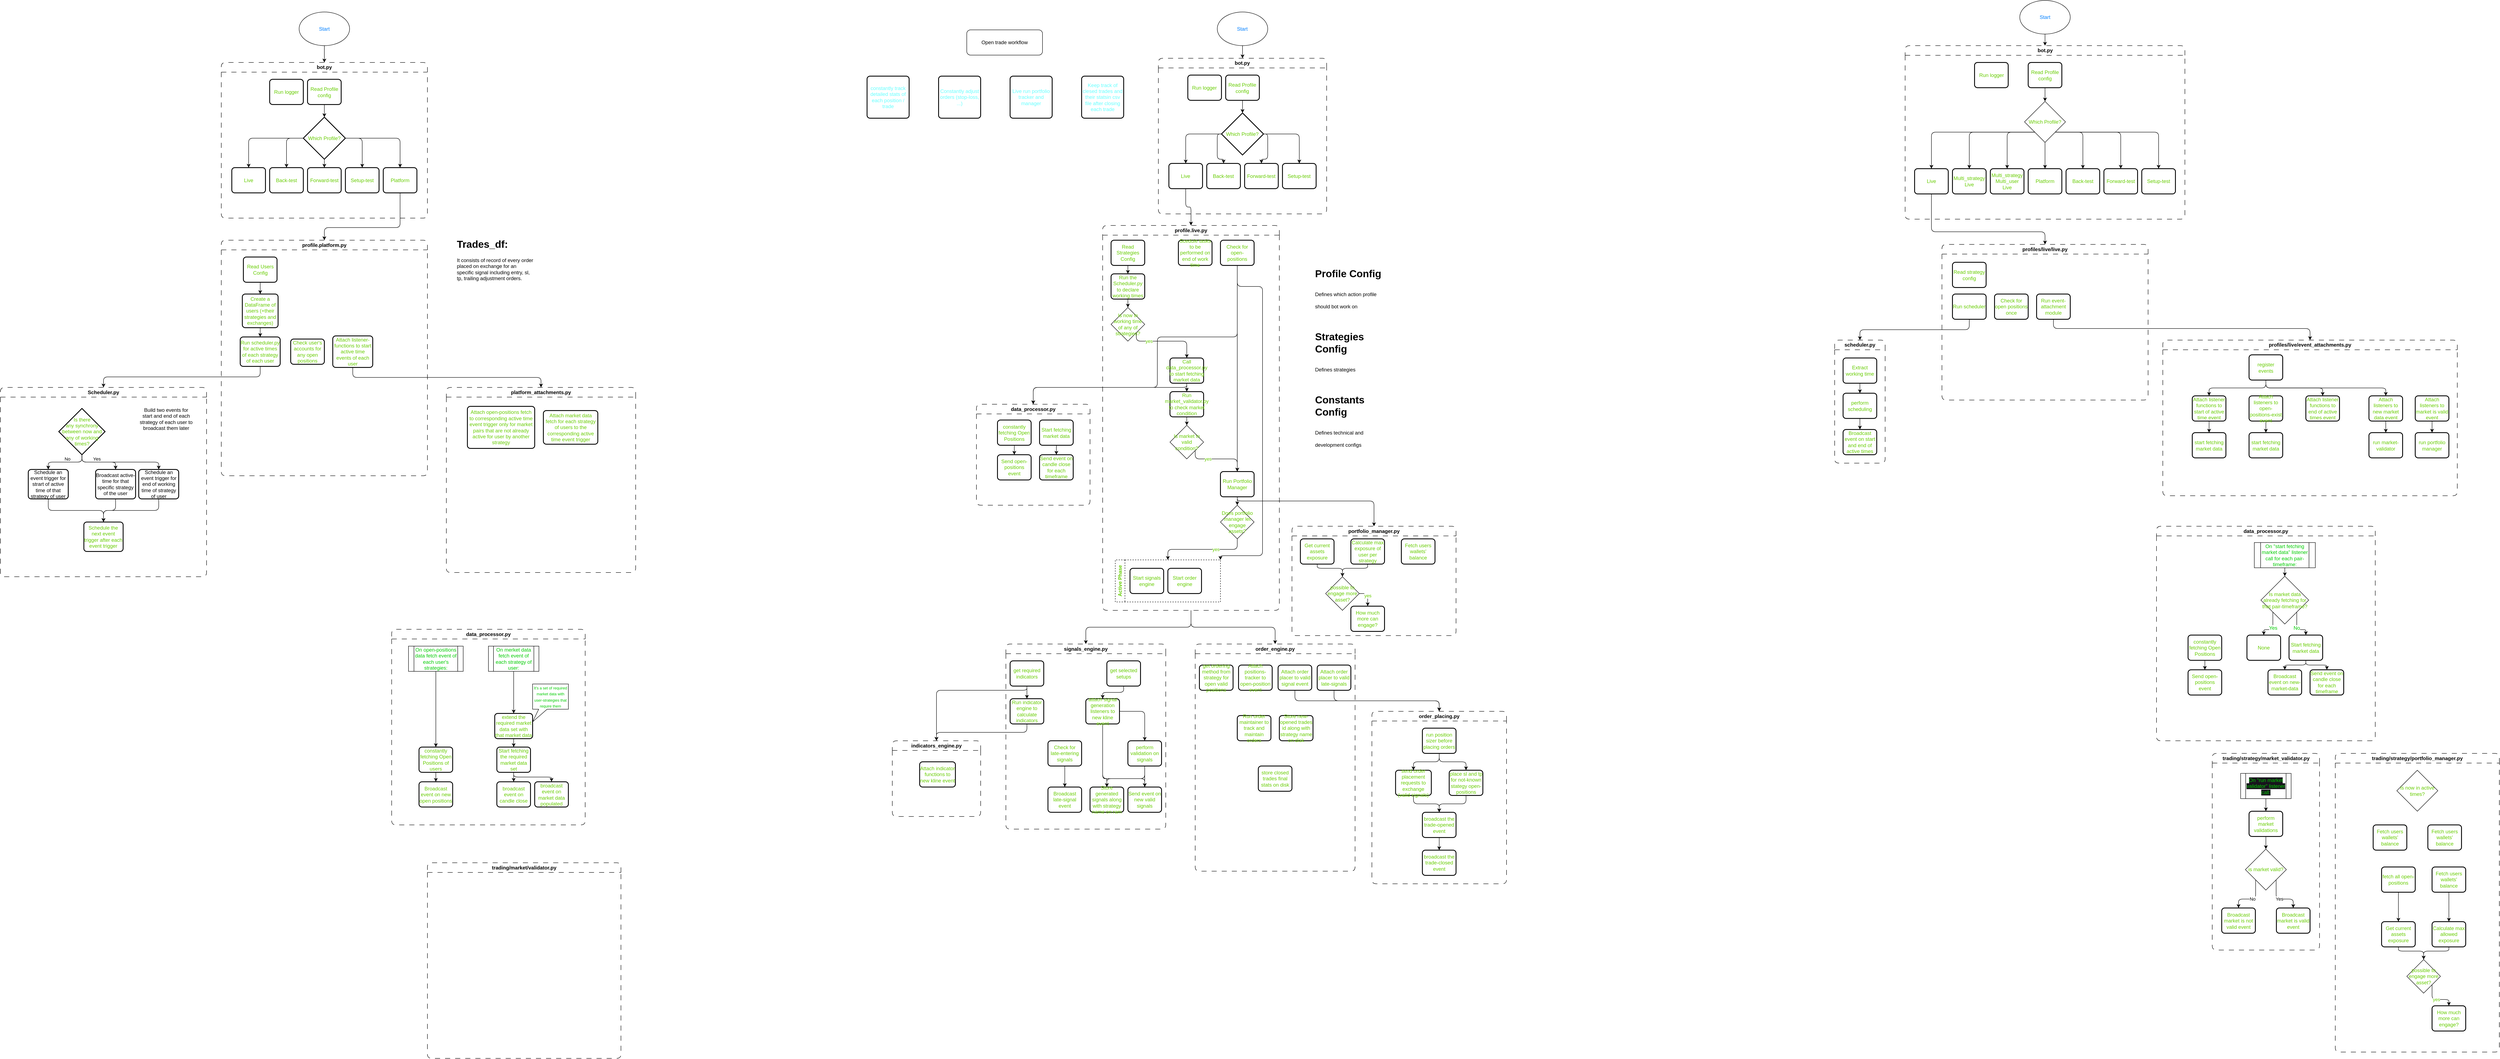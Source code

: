 <mxfile>
    <diagram id="2hrEDhwtY0BgSdLxk32c" name="Page-1">
        <mxGraphModel dx="5509" dy="782" grid="1" gridSize="10" guides="1" tooltips="1" connect="1" arrows="1" fold="1" page="0" pageScale="1" pageWidth="1169" pageHeight="827" math="0" shadow="0">
            <root>
                <mxCell id="0"/>
                <mxCell id="1" parent="0"/>
                <mxCell id="21" value="constantly track detailed stats of each position / trade" style="rounded=1;whiteSpace=wrap;html=1;absoluteArcSize=1;arcSize=14;strokeWidth=2;fontColor=#66FFFF;" parent="1" vertex="1">
                    <mxGeometry x="-2340" y="-10" width="100" height="100" as="geometry"/>
                </mxCell>
                <mxCell id="22" value="Open trade workflow" style="rounded=1;whiteSpace=wrap;html=1;" parent="1" vertex="1">
                    <mxGeometry x="-2103" y="-120" width="180" height="60" as="geometry"/>
                </mxCell>
                <mxCell id="23" value="Constantly adjust orders (stop-loss, ...)" style="rounded=1;whiteSpace=wrap;html=1;absoluteArcSize=1;arcSize=14;strokeWidth=2;fontColor=#66FFFF;" parent="1" vertex="1">
                    <mxGeometry x="-2170" y="-10" width="100" height="100" as="geometry"/>
                </mxCell>
                <mxCell id="24" value="Live run portfolio tracker and manager" style="rounded=1;whiteSpace=wrap;html=1;absoluteArcSize=1;arcSize=14;strokeWidth=2;fontColor=#66FFFF;" parent="1" vertex="1">
                    <mxGeometry x="-2000" y="-10" width="100" height="100" as="geometry"/>
                </mxCell>
                <mxCell id="25" value="Keep track of clesed trades and their statsin csv file after closing each trade" style="rounded=1;whiteSpace=wrap;html=1;absoluteArcSize=1;arcSize=14;strokeWidth=2;fontColor=#66FFFF;" parent="1" vertex="1">
                    <mxGeometry x="-1830" y="-10" width="100" height="100" as="geometry"/>
                </mxCell>
                <mxCell id="43" style="edgeStyle=none;html=1;exitX=0.5;exitY=1;exitDx=0;exitDy=0;entryX=0.5;entryY=0;entryDx=0;entryDy=0;" parent="1" source="38" target="42" edge="1">
                    <mxGeometry relative="1" as="geometry"/>
                </mxCell>
                <mxCell id="38" value="&lt;font color=&quot;#007fff&quot;&gt;Start&lt;/font&gt;" style="ellipse;whiteSpace=wrap;html=1;" parent="1" vertex="1">
                    <mxGeometry x="-1507.56" y="-162.5" width="120" height="80" as="geometry"/>
                </mxCell>
                <mxCell id="39" value="&lt;h1&gt;&lt;span style=&quot;background-color: initial;&quot;&gt;Profile Config&lt;/span&gt;&lt;/h1&gt;&lt;h1&gt;&lt;span style=&quot;background-color: initial; font-size: 12px; font-weight: normal;&quot;&gt;Defines which action profile should bot work on&lt;/span&gt;&lt;br&gt;&lt;/h1&gt;" style="text;html=1;strokeColor=none;fillColor=none;spacing=5;spacingTop=-20;whiteSpace=wrap;overflow=hidden;rounded=0;" parent="1" vertex="1">
                    <mxGeometry x="-1280" y="440" width="180" height="130" as="geometry"/>
                </mxCell>
                <mxCell id="40" value="&lt;h1&gt;&lt;span style=&quot;background-color: initial;&quot;&gt;Strategies Config&lt;/span&gt;&lt;/h1&gt;&lt;h1&gt;&lt;span style=&quot;background-color: initial; font-size: 12px; font-weight: normal;&quot;&gt;Defines strategies&lt;/span&gt;&lt;br&gt;&lt;/h1&gt;" style="text;html=1;strokeColor=none;fillColor=none;spacing=5;spacingTop=-20;whiteSpace=wrap;overflow=hidden;rounded=0;" parent="1" vertex="1">
                    <mxGeometry x="-1280" y="590" width="180" height="130" as="geometry"/>
                </mxCell>
                <mxCell id="41" value="&lt;h1&gt;&lt;span style=&quot;background-color: initial;&quot;&gt;Constants Config&lt;/span&gt;&lt;/h1&gt;&lt;h1&gt;&lt;span style=&quot;background-color: initial; font-size: 12px; font-weight: normal;&quot;&gt;Defines technical and development configs&lt;/span&gt;&lt;br&gt;&lt;/h1&gt;" style="text;html=1;strokeColor=none;fillColor=none;spacing=5;spacingTop=-20;whiteSpace=wrap;overflow=hidden;rounded=0;" parent="1" vertex="1">
                    <mxGeometry x="-1280" y="740" width="160" height="140" as="geometry"/>
                </mxCell>
                <mxCell id="42" value="bot.py" style="swimlane;whiteSpace=wrap;html=1;rounded=1;dashed=1;dashPattern=12 12;" parent="1" vertex="1">
                    <mxGeometry x="-1647.56" y="-52.5" width="400" height="370" as="geometry">
                        <mxRectangle x="-740" y="-70" width="80" height="30" as="alternateBounds"/>
                    </mxGeometry>
                </mxCell>
                <mxCell id="54" style="edgeStyle=orthogonalEdgeStyle;html=1;exitX=0.5;exitY=1;exitDx=0;exitDy=0;entryX=0.5;entryY=0;entryDx=0;entryDy=0;entryPerimeter=0;fontColor=#66CC00;" parent="42" source="44" target="45" edge="1">
                    <mxGeometry relative="1" as="geometry">
                        <mxPoint x="200" y="120" as="sourcePoint"/>
                    </mxGeometry>
                </mxCell>
                <mxCell id="44" value="&lt;font color=&quot;#66cc00&quot;&gt;Read Profile config&lt;/font&gt;" style="rounded=1;whiteSpace=wrap;html=1;absoluteArcSize=1;arcSize=14;strokeWidth=2;" parent="42" vertex="1">
                    <mxGeometry x="160" y="40" width="80" height="60" as="geometry"/>
                </mxCell>
                <mxCell id="45" value="Which Profile?" style="strokeWidth=2;html=1;shape=mxgraph.flowchart.decision;whiteSpace=wrap;fontColor=#66CC00;" parent="42" vertex="1">
                    <mxGeometry x="150" y="130" width="100" height="100" as="geometry"/>
                </mxCell>
                <mxCell id="46" value="&lt;font color=&quot;#66cc00&quot;&gt;Live&lt;/font&gt;" style="rounded=1;whiteSpace=wrap;html=1;absoluteArcSize=1;arcSize=14;strokeWidth=2;" parent="42" vertex="1">
                    <mxGeometry x="25" y="250" width="80" height="60" as="geometry"/>
                </mxCell>
                <mxCell id="53" style="edgeStyle=orthogonalEdgeStyle;html=1;exitX=0;exitY=0.5;exitDx=0;exitDy=0;exitPerimeter=0;entryX=0.5;entryY=0;entryDx=0;entryDy=0;fontColor=#66CC00;" parent="42" source="45" target="46" edge="1">
                    <mxGeometry relative="1" as="geometry"/>
                </mxCell>
                <mxCell id="47" value="&lt;font color=&quot;#66cc00&quot;&gt;Back-test&lt;/font&gt;" style="rounded=1;whiteSpace=wrap;html=1;absoluteArcSize=1;arcSize=14;strokeWidth=2;" parent="42" vertex="1">
                    <mxGeometry x="115" y="250" width="80" height="60" as="geometry"/>
                </mxCell>
                <mxCell id="52" style="edgeStyle=orthogonalEdgeStyle;html=1;exitX=0;exitY=0.5;exitDx=0;exitDy=0;exitPerimeter=0;entryX=0.5;entryY=0;entryDx=0;entryDy=0;fontColor=#66CC00;" parent="42" source="45" target="47" edge="1">
                    <mxGeometry relative="1" as="geometry"/>
                </mxCell>
                <mxCell id="48" value="&lt;font color=&quot;#66cc00&quot;&gt;Forward-test&lt;/font&gt;" style="rounded=1;whiteSpace=wrap;html=1;absoluteArcSize=1;arcSize=14;strokeWidth=2;" parent="42" vertex="1">
                    <mxGeometry x="205" y="250" width="80" height="60" as="geometry"/>
                </mxCell>
                <mxCell id="51" style="edgeStyle=orthogonalEdgeStyle;html=1;exitX=1;exitY=0.5;exitDx=0;exitDy=0;exitPerimeter=0;entryX=0.5;entryY=0;entryDx=0;entryDy=0;fontColor=#66CC00;" parent="42" source="45" target="48" edge="1">
                    <mxGeometry relative="1" as="geometry"/>
                </mxCell>
                <mxCell id="49" value="&lt;font color=&quot;#66cc00&quot;&gt;Setup-test&lt;/font&gt;" style="rounded=1;whiteSpace=wrap;html=1;absoluteArcSize=1;arcSize=14;strokeWidth=2;" parent="42" vertex="1">
                    <mxGeometry x="295" y="250" width="80" height="60" as="geometry"/>
                </mxCell>
                <mxCell id="50" style="edgeStyle=orthogonalEdgeStyle;html=1;exitX=1;exitY=0.5;exitDx=0;exitDy=0;exitPerimeter=0;entryX=0.5;entryY=0;entryDx=0;entryDy=0;fontColor=#66CC00;" parent="42" source="45" target="49" edge="1">
                    <mxGeometry relative="1" as="geometry"/>
                </mxCell>
                <mxCell id="72" value="&lt;font color=&quot;#66cc00&quot;&gt;Run logger&lt;/font&gt;" style="rounded=1;whiteSpace=wrap;html=1;absoluteArcSize=1;arcSize=14;strokeWidth=2;" parent="42" vertex="1">
                    <mxGeometry x="70" y="40" width="80" height="60" as="geometry"/>
                </mxCell>
                <mxCell id="55" value="profile.live.py" style="swimlane;whiteSpace=wrap;html=1;rounded=1;dashed=1;dashPattern=12 12;" parent="1" vertex="1">
                    <mxGeometry x="-1780" y="345" width="420" height="915" as="geometry">
                        <mxRectangle x="-740" y="-70" width="80" height="30" as="alternateBounds"/>
                    </mxGeometry>
                </mxCell>
                <mxCell id="87" style="edgeStyle=orthogonalEdgeStyle;html=1;exitX=0.5;exitY=1;exitDx=0;exitDy=0;entryX=0.5;entryY=0;entryDx=0;entryDy=0;fontColor=#66CC00;" parent="55" source="57" target="206" edge="1">
                    <mxGeometry relative="1" as="geometry">
                        <mxPoint x="332.43" y="172.5" as="targetPoint"/>
                    </mxGeometry>
                </mxCell>
                <mxCell id="57" value="&lt;font color=&quot;#66cc00&quot;&gt;Read Strategies Config&lt;/font&gt;" style="rounded=1;whiteSpace=wrap;html=1;absoluteArcSize=1;arcSize=14;strokeWidth=2;" parent="55" vertex="1">
                    <mxGeometry x="20.0" y="35" width="80" height="60" as="geometry"/>
                </mxCell>
                <mxCell id="84" style="edgeStyle=orthogonalEdgeStyle;html=1;exitX=0.5;exitY=1;exitDx=0;exitDy=0;entryX=0.5;entryY=0;entryDx=0;entryDy=0;fontColor=#66CC00;" parent="55" source="67" target="83" edge="1">
                    <mxGeometry relative="1" as="geometry"/>
                </mxCell>
                <mxCell id="67" value="&lt;font color=&quot;#66cc00&quot;&gt;Run Portfolio Manager&lt;/font&gt;" style="rounded=1;whiteSpace=wrap;html=1;absoluteArcSize=1;arcSize=14;strokeWidth=2;" parent="55" vertex="1">
                    <mxGeometry x="280.0" y="585" width="80" height="60" as="geometry"/>
                </mxCell>
                <mxCell id="85" style="edgeStyle=orthogonalEdgeStyle;html=1;exitX=0.5;exitY=1;exitDx=0;exitDy=0;entryX=0.5;entryY=0;entryDx=0;entryDy=0;fontColor=#66CC00;" parent="55" source="70" target="74" edge="1">
                    <mxGeometry relative="1" as="geometry"/>
                </mxCell>
                <mxCell id="70" value="&lt;font color=&quot;#66cc00&quot;&gt;Call data_processor.py to start fetching market data&lt;/font&gt;" style="rounded=1;whiteSpace=wrap;html=1;absoluteArcSize=1;arcSize=14;strokeWidth=2;" parent="55" vertex="1">
                    <mxGeometry x="160.0" y="315" width="80" height="60" as="geometry"/>
                </mxCell>
                <mxCell id="77" style="edgeStyle=orthogonalEdgeStyle;html=1;exitX=0.5;exitY=1;exitDx=0;exitDy=0;entryX=0.5;entryY=0;entryDx=0;entryDy=0;fontColor=#66CC00;" parent="55" source="74" target="76" edge="1">
                    <mxGeometry relative="1" as="geometry"/>
                </mxCell>
                <mxCell id="76" value="Is market in valid condition?" style="rhombus;whiteSpace=wrap;html=1;rounded=0;shadow=0;glass=0;sketch=0;fillStyle=auto;fontColor=#66CC00;gradientColor=none;" parent="55" vertex="1">
                    <mxGeometry x="160.0" y="475" width="80" height="80" as="geometry"/>
                </mxCell>
                <mxCell id="79" value="&lt;font color=&quot;#66cc00&quot;&gt;Check for open-positions&lt;/font&gt;" style="rounded=1;whiteSpace=wrap;html=1;absoluteArcSize=1;arcSize=14;strokeWidth=2;" parent="55" vertex="1">
                    <mxGeometry x="280.0" y="35" width="80" height="60" as="geometry"/>
                </mxCell>
                <mxCell id="213" value="yes" style="edgeStyle=orthogonalEdgeStyle;html=1;exitX=0.5;exitY=1;exitDx=0;exitDy=0;entryX=0.5;entryY=0;entryDx=0;entryDy=0;fontColor=#66CC00;" parent="55" source="83" target="129" edge="1">
                    <mxGeometry x="-0.2" y="-10" relative="1" as="geometry">
                        <mxPoint x="10" y="10" as="offset"/>
                    </mxGeometry>
                </mxCell>
                <mxCell id="83" value="Does portfolio manager let engage assets?" style="rhombus;whiteSpace=wrap;html=1;rounded=0;shadow=0;glass=0;sketch=0;fillStyle=auto;fontColor=#66CC00;gradientColor=none;" parent="55" vertex="1">
                    <mxGeometry x="280.0" y="665" width="80" height="80" as="geometry"/>
                </mxCell>
                <mxCell id="82" style="edgeStyle=orthogonalEdgeStyle;html=1;exitX=0.5;exitY=1;exitDx=0;exitDy=0;fontColor=#66CC00;entryX=0.5;entryY=0;entryDx=0;entryDy=0;" parent="55" source="79" target="67" edge="1">
                    <mxGeometry relative="1" as="geometry">
                        <mxPoint x="52.44" y="142.5" as="targetPoint"/>
                    </mxGeometry>
                </mxCell>
                <mxCell id="129" value="Active Phase" style="swimlane;horizontal=0;whiteSpace=wrap;html=1;rounded=0;shadow=0;glass=0;sketch=0;fillStyle=auto;fontColor=#66CC00;gradientColor=none;dashed=1;" parent="55" vertex="1">
                    <mxGeometry x="30" y="795" width="250" height="100" as="geometry">
                        <mxRectangle x="132.44" y="382.5" width="40" height="110" as="alternateBounds"/>
                    </mxGeometry>
                </mxCell>
                <mxCell id="97" value="&lt;font color=&quot;#66cc00&quot;&gt;Start signals engine&lt;/font&gt;" style="rounded=1;whiteSpace=wrap;html=1;absoluteArcSize=1;arcSize=14;strokeWidth=2;" parent="129" vertex="1">
                    <mxGeometry x="35" y="20" width="80" height="60" as="geometry"/>
                </mxCell>
                <mxCell id="126" value="&lt;font color=&quot;#66cc00&quot;&gt;Start order engine&lt;/font&gt;" style="rounded=1;whiteSpace=wrap;html=1;absoluteArcSize=1;arcSize=14;strokeWidth=2;" parent="129" vertex="1">
                    <mxGeometry x="125" y="20" width="80" height="60" as="geometry"/>
                </mxCell>
                <mxCell id="130" style="edgeStyle=orthogonalEdgeStyle;html=1;exitX=0.5;exitY=1;exitDx=0;exitDy=0;fontColor=#66CC00;entryX=1;entryY=0;entryDx=0;entryDy=0;" parent="55" source="79" target="129" edge="1">
                    <mxGeometry relative="1" as="geometry">
                        <mxPoint x="162.44" y="362.5" as="targetPoint"/>
                        <Array as="points">
                            <mxPoint x="320" y="145"/>
                            <mxPoint x="380" y="145"/>
                            <mxPoint x="380" y="785"/>
                            <mxPoint x="280" y="785"/>
                        </Array>
                    </mxGeometry>
                </mxCell>
                <mxCell id="206" value="&lt;font color=&quot;#66cc00&quot;&gt;Run the Scheduler.py to declare working times&lt;/font&gt;" style="rounded=1;whiteSpace=wrap;html=1;absoluteArcSize=1;arcSize=14;strokeWidth=2;" parent="55" vertex="1">
                    <mxGeometry x="20" y="115" width="80" height="60" as="geometry"/>
                </mxCell>
                <mxCell id="211" value="yes" style="edgeStyle=orthogonalEdgeStyle;html=1;exitX=1;exitY=1;exitDx=0;exitDy=0;entryX=0.5;entryY=0;entryDx=0;entryDy=0;fontColor=#66CC00;" parent="55" source="207" target="70" edge="1">
                    <mxGeometry x="-0.444" relative="1" as="geometry">
                        <Array as="points">
                            <mxPoint x="80" y="275"/>
                            <mxPoint x="200" y="275"/>
                        </Array>
                        <mxPoint as="offset"/>
                    </mxGeometry>
                </mxCell>
                <mxCell id="207" value="Is now in working time of any of strategies?" style="rhombus;whiteSpace=wrap;html=1;rounded=0;shadow=0;glass=0;sketch=0;fillStyle=auto;fontColor=#66CC00;gradientColor=none;" parent="55" vertex="1">
                    <mxGeometry x="20" y="195" width="80" height="80" as="geometry"/>
                </mxCell>
                <mxCell id="205" style="edgeStyle=orthogonalEdgeStyle;html=1;exitX=0.5;exitY=1;exitDx=0;exitDy=0;entryX=0.5;entryY=0;entryDx=0;entryDy=0;fontColor=#66CC00;" parent="55" source="206" target="207" edge="1">
                    <mxGeometry relative="1" as="geometry"/>
                </mxCell>
                <mxCell id="74" value="&lt;font color=&quot;#66cc00&quot;&gt;Run market_validator.py to check market condition&lt;/font&gt;" style="rounded=1;whiteSpace=wrap;html=1;absoluteArcSize=1;arcSize=14;strokeWidth=2;" parent="55" vertex="1">
                    <mxGeometry x="160.0" y="395" width="80" height="60" as="geometry"/>
                </mxCell>
                <mxCell id="222" value="&lt;font color=&quot;#66cc00&quot;&gt;Scedule tasks to be performed on end of work time&lt;/font&gt;" style="rounded=1;whiteSpace=wrap;html=1;absoluteArcSize=1;arcSize=14;strokeWidth=2;" parent="55" vertex="1">
                    <mxGeometry x="180" y="35" width="80" height="60" as="geometry"/>
                </mxCell>
                <mxCell id="78" style="edgeStyle=orthogonalEdgeStyle;html=1;exitX=0.5;exitY=1;exitDx=0;exitDy=0;entryX=0.5;entryY=0;entryDx=0;entryDy=0;fontColor=#66CC00;" parent="1" source="46" target="55" edge="1">
                    <mxGeometry relative="1" as="geometry"/>
                </mxCell>
                <mxCell id="101" value="data_processor.py" style="swimlane;whiteSpace=wrap;html=1;rounded=1;dashed=1;dashPattern=12 12;" parent="1" vertex="1">
                    <mxGeometry x="-2080" y="770" width="270" height="240" as="geometry">
                        <mxRectangle x="-1050" y="500" width="80" height="30" as="alternateBounds"/>
                    </mxGeometry>
                </mxCell>
                <mxCell id="176" style="edgeStyle=orthogonalEdgeStyle;html=1;exitX=0.5;exitY=1;exitDx=0;exitDy=0;entryX=0.5;entryY=0;entryDx=0;entryDy=0;fontColor=#66CC00;" parent="101" source="111" target="95" edge="1">
                    <mxGeometry relative="1" as="geometry"/>
                </mxCell>
                <mxCell id="111" value="&lt;font color=&quot;#66cc00&quot;&gt;Start fetching market data&lt;/font&gt;" style="rounded=1;whiteSpace=wrap;html=1;absoluteArcSize=1;arcSize=14;strokeWidth=2;" parent="101" vertex="1">
                    <mxGeometry x="150" y="37.5" width="80" height="60" as="geometry"/>
                </mxCell>
                <mxCell id="95" value="&lt;font color=&quot;#66cc00&quot;&gt;Send event on candle close for each timeframe&lt;/font&gt;" style="rounded=1;whiteSpace=wrap;html=1;absoluteArcSize=1;arcSize=14;strokeWidth=2;" parent="101" vertex="1">
                    <mxGeometry x="150" y="120" width="80" height="60" as="geometry"/>
                </mxCell>
                <mxCell id="194" style="edgeStyle=orthogonalEdgeStyle;html=1;exitX=0.5;exitY=1;exitDx=0;exitDy=0;entryX=0.5;entryY=0;entryDx=0;entryDy=0;fontColor=#66CC00;" parent="101" source="153" target="193" edge="1">
                    <mxGeometry relative="1" as="geometry"/>
                </mxCell>
                <mxCell id="153" value="&lt;font color=&quot;#66cc00&quot;&gt;constantly fetching Open Positions&lt;/font&gt;" style="rounded=1;whiteSpace=wrap;html=1;absoluteArcSize=1;arcSize=14;strokeWidth=2;" parent="101" vertex="1">
                    <mxGeometry x="50" y="37.5" width="80" height="60" as="geometry"/>
                </mxCell>
                <mxCell id="193" value="&lt;font color=&quot;#66cc00&quot;&gt;Send open-positions event&lt;/font&gt;" style="rounded=1;whiteSpace=wrap;html=1;absoluteArcSize=1;arcSize=14;strokeWidth=2;" parent="101" vertex="1">
                    <mxGeometry x="50" y="120" width="80" height="60" as="geometry"/>
                </mxCell>
                <mxCell id="138" value="signals_engine.py" style="swimlane;whiteSpace=wrap;html=1;rounded=1;dashed=1;dashPattern=12 12;" parent="1" vertex="1">
                    <mxGeometry x="-2010" y="1340" width="380" height="440" as="geometry">
                        <mxRectangle x="-740" y="-70" width="80" height="30" as="alternateBounds"/>
                    </mxGeometry>
                </mxCell>
                <mxCell id="165" style="edgeStyle=orthogonalEdgeStyle;html=1;exitX=0.5;exitY=1;exitDx=0;exitDy=0;entryX=0.5;entryY=0;entryDx=0;entryDy=0;fontColor=#66CC00;" parent="138" source="89" target="96" edge="1">
                    <mxGeometry relative="1" as="geometry"/>
                </mxCell>
                <mxCell id="89" value="&lt;font color=&quot;#66cc00&quot;&gt;get selected setups&lt;/font&gt;" style="rounded=1;whiteSpace=wrap;html=1;absoluteArcSize=1;arcSize=14;strokeWidth=2;" parent="138" vertex="1">
                    <mxGeometry x="240" y="40" width="80" height="60" as="geometry"/>
                </mxCell>
                <mxCell id="94" value="&lt;font color=&quot;#66cc00&quot;&gt;Send event on new valid signals&lt;/font&gt;" style="rounded=1;whiteSpace=wrap;html=1;absoluteArcSize=1;arcSize=14;strokeWidth=2;" parent="138" vertex="1">
                    <mxGeometry x="290" y="340" width="80" height="60" as="geometry"/>
                </mxCell>
                <mxCell id="166" style="edgeStyle=orthogonalEdgeStyle;html=1;exitX=0.5;exitY=1;exitDx=0;exitDy=0;entryX=0.5;entryY=0;entryDx=0;entryDy=0;fontColor=#66CC00;" parent="138" source="96" target="94" edge="1">
                    <mxGeometry relative="1" as="geometry">
                        <Array as="points">
                            <mxPoint x="230" y="320"/>
                            <mxPoint x="330" y="320"/>
                        </Array>
                    </mxGeometry>
                </mxCell>
                <mxCell id="203" style="edgeStyle=orthogonalEdgeStyle;html=1;exitX=1;exitY=0.5;exitDx=0;exitDy=0;entryX=0.5;entryY=0;entryDx=0;entryDy=0;fontColor=#66CC00;" parent="138" source="96" target="173" edge="1">
                    <mxGeometry relative="1" as="geometry"/>
                </mxCell>
                <mxCell id="220" style="edgeStyle=orthogonalEdgeStyle;html=1;exitX=0.5;exitY=1;exitDx=0;exitDy=0;entryX=0.5;entryY=0;entryDx=0;entryDy=0;fontColor=#66CC00;" parent="138" source="96" target="219" edge="1">
                    <mxGeometry relative="1" as="geometry">
                        <Array as="points">
                            <mxPoint x="230" y="320"/>
                            <mxPoint x="240" y="320"/>
                        </Array>
                    </mxGeometry>
                </mxCell>
                <mxCell id="96" value="&lt;font color=&quot;#66cc00&quot;&gt;attach signal generation listeners to new kline event&lt;/font&gt;" style="rounded=1;whiteSpace=wrap;html=1;absoluteArcSize=1;arcSize=14;strokeWidth=2;" parent="138" vertex="1">
                    <mxGeometry x="190" y="130" width="80" height="60" as="geometry"/>
                </mxCell>
                <mxCell id="164" style="edgeStyle=orthogonalEdgeStyle;html=1;exitX=0.5;exitY=1;exitDx=0;exitDy=0;entryX=0.5;entryY=0;entryDx=0;entryDy=0;fontColor=#66CC00;" parent="138" source="141" target="143" edge="1">
                    <mxGeometry relative="1" as="geometry"/>
                </mxCell>
                <mxCell id="141" value="&lt;font color=&quot;#66cc00&quot;&gt;get required indicators&lt;/font&gt;" style="rounded=1;whiteSpace=wrap;html=1;absoluteArcSize=1;arcSize=14;strokeWidth=2;" parent="138" vertex="1">
                    <mxGeometry x="10" y="40" width="80" height="60" as="geometry"/>
                </mxCell>
                <mxCell id="143" value="&lt;font color=&quot;#66cc00&quot;&gt;Run indicator engine to calculate indicators&lt;/font&gt;" style="rounded=1;whiteSpace=wrap;html=1;absoluteArcSize=1;arcSize=14;strokeWidth=2;" parent="138" vertex="1">
                    <mxGeometry x="10" y="130" width="80" height="60" as="geometry"/>
                </mxCell>
                <mxCell id="204" style="edgeStyle=orthogonalEdgeStyle;html=1;exitX=0.5;exitY=1;exitDx=0;exitDy=0;entryX=0.5;entryY=0;entryDx=0;entryDy=0;fontColor=#66CC00;" parent="138" source="173" target="94" edge="1">
                    <mxGeometry relative="1" as="geometry">
                        <Array as="points">
                            <mxPoint x="330" y="330"/>
                            <mxPoint x="330" y="330"/>
                        </Array>
                    </mxGeometry>
                </mxCell>
                <mxCell id="173" value="&lt;font color=&quot;#66cc00&quot;&gt;perform validation on signals&lt;/font&gt;" style="rounded=1;whiteSpace=wrap;html=1;absoluteArcSize=1;arcSize=14;strokeWidth=2;" parent="138" vertex="1">
                    <mxGeometry x="290" y="230" width="80" height="60" as="geometry"/>
                </mxCell>
                <mxCell id="200" style="edgeStyle=orthogonalEdgeStyle;html=1;exitX=0.5;exitY=1;exitDx=0;exitDy=0;entryX=0.5;entryY=0;entryDx=0;entryDy=0;fontColor=#66CC00;" parent="138" source="198" target="199" edge="1">
                    <mxGeometry relative="1" as="geometry"/>
                </mxCell>
                <mxCell id="198" value="&lt;font color=&quot;#66cc00&quot;&gt;Check for late-entering signals&lt;/font&gt;" style="rounded=1;whiteSpace=wrap;html=1;absoluteArcSize=1;arcSize=14;strokeWidth=2;" parent="138" vertex="1">
                    <mxGeometry x="100" y="230" width="80" height="60" as="geometry"/>
                </mxCell>
                <mxCell id="199" value="&lt;font color=&quot;#66cc00&quot;&gt;Broadcast late-signal event&lt;/font&gt;" style="rounded=1;whiteSpace=wrap;html=1;absoluteArcSize=1;arcSize=14;strokeWidth=2;" parent="138" vertex="1">
                    <mxGeometry x="100" y="340" width="80" height="60" as="geometry"/>
                </mxCell>
                <mxCell id="219" value="&lt;font color=&quot;#66cc00&quot;&gt;Store generated signals along with strategy name on ram&lt;/font&gt;" style="rounded=1;whiteSpace=wrap;html=1;absoluteArcSize=1;arcSize=14;strokeWidth=2;" parent="138" vertex="1">
                    <mxGeometry x="200" y="340" width="80" height="60" as="geometry"/>
                </mxCell>
                <mxCell id="144" value="indicators_engine.py" style="swimlane;whiteSpace=wrap;html=1;rounded=1;dashed=1;dashPattern=12 12;" parent="1" vertex="1">
                    <mxGeometry x="-2280" y="1570" width="210" height="180" as="geometry">
                        <mxRectangle x="-740" y="-70" width="80" height="30" as="alternateBounds"/>
                    </mxGeometry>
                </mxCell>
                <mxCell id="145" value="&lt;font color=&quot;#66cc00&quot;&gt;Attach indicator functions to new kline event&lt;/font&gt;" style="rounded=1;whiteSpace=wrap;html=1;absoluteArcSize=1;arcSize=14;strokeWidth=2;" parent="144" vertex="1">
                    <mxGeometry x="65" y="50" width="85" height="60" as="geometry"/>
                </mxCell>
                <mxCell id="154" value="portfolio_manager.py" style="swimlane;whiteSpace=wrap;html=1;rounded=1;dashed=1;dashPattern=12 12;" parent="1" vertex="1">
                    <mxGeometry x="-1330" y="1060" width="390" height="260" as="geometry">
                        <mxRectangle x="-740" y="-70" width="80" height="30" as="alternateBounds"/>
                    </mxGeometry>
                </mxCell>
                <mxCell id="158" value="&lt;font color=&quot;#66cc00&quot;&gt;Get current assets exposure&lt;/font&gt;" style="rounded=1;whiteSpace=wrap;html=1;absoluteArcSize=1;arcSize=14;strokeWidth=2;" parent="154" vertex="1">
                    <mxGeometry x="20" y="30" width="80" height="60" as="geometry"/>
                </mxCell>
                <mxCell id="171" style="edgeStyle=orthogonalEdgeStyle;html=1;exitX=0.5;exitY=1;exitDx=0;exitDy=0;entryX=0.5;entryY=0;entryDx=0;entryDy=0;fontColor=#66CC00;" parent="154" source="167" target="168" edge="1">
                    <mxGeometry relative="1" as="geometry">
                        <mxPoint x="120" y="110.0" as="targetPoint"/>
                        <Array as="points">
                            <mxPoint x="180" y="100"/>
                            <mxPoint x="120" y="100"/>
                        </Array>
                    </mxGeometry>
                </mxCell>
                <mxCell id="167" value="&lt;font color=&quot;#66cc00&quot;&gt;Calculate max exposure of user per strategy&lt;/font&gt;" style="rounded=1;whiteSpace=wrap;html=1;absoluteArcSize=1;arcSize=14;strokeWidth=2;" parent="154" vertex="1">
                    <mxGeometry x="140" y="30" width="80" height="60" as="geometry"/>
                </mxCell>
                <mxCell id="170" value="yes" style="edgeStyle=orthogonalEdgeStyle;html=1;exitX=1;exitY=0.5;exitDx=0;exitDy=0;entryX=0.5;entryY=0;entryDx=0;entryDy=0;fontColor=#66CC00;" parent="154" source="168" target="169" edge="1">
                    <mxGeometry relative="1" as="geometry"/>
                </mxCell>
                <mxCell id="168" value="possible to engage more asset?" style="rhombus;whiteSpace=wrap;html=1;rounded=0;shadow=0;glass=0;sketch=0;fillStyle=auto;fontColor=#66CC00;gradientColor=none;" parent="154" vertex="1">
                    <mxGeometry x="80" y="120" width="80" height="80" as="geometry"/>
                </mxCell>
                <mxCell id="169" value="&lt;font color=&quot;#66cc00&quot;&gt;How much more can engage?&lt;/font&gt;" style="rounded=1;whiteSpace=wrap;html=1;absoluteArcSize=1;arcSize=14;strokeWidth=2;" parent="154" vertex="1">
                    <mxGeometry x="140" y="190" width="80" height="60" as="geometry"/>
                </mxCell>
                <mxCell id="172" style="edgeStyle=orthogonalEdgeStyle;html=1;exitX=0.5;exitY=1;exitDx=0;exitDy=0;fontColor=#66CC00;entryX=0.5;entryY=0;entryDx=0;entryDy=0;" parent="154" source="158" target="168" edge="1">
                    <mxGeometry relative="1" as="geometry">
                        <mxPoint x="120" y="110.0" as="targetPoint"/>
                        <Array as="points">
                            <mxPoint x="60" y="100"/>
                            <mxPoint x="120" y="100"/>
                        </Array>
                    </mxGeometry>
                </mxCell>
                <mxCell id="189" value="&lt;font color=&quot;#66cc00&quot;&gt;Fetch users wallets' balance&lt;/font&gt;" style="rounded=1;whiteSpace=wrap;html=1;absoluteArcSize=1;arcSize=14;strokeWidth=2;" parent="154" vertex="1">
                    <mxGeometry x="260" y="30" width="80" height="60" as="geometry"/>
                </mxCell>
                <mxCell id="162" style="edgeStyle=orthogonalEdgeStyle;html=1;exitX=0.5;exitY=1;exitDx=0;exitDy=0;entryX=0.5;entryY=0;entryDx=0;entryDy=0;fontColor=#66CC00;" parent="1" source="55" target="138" edge="1">
                    <mxGeometry relative="1" as="geometry">
                        <mxPoint x="-1557.57" y="1220" as="sourcePoint"/>
                        <Array as="points">
                            <mxPoint x="-1570" y="1300"/>
                            <mxPoint x="-1820" y="1300"/>
                        </Array>
                    </mxGeometry>
                </mxCell>
                <mxCell id="177" value="order_engine.py" style="swimlane;whiteSpace=wrap;html=1;rounded=1;dashed=1;dashPattern=12 12;" parent="1" vertex="1">
                    <mxGeometry x="-1560" y="1340" width="380" height="540" as="geometry">
                        <mxRectangle x="-740" y="-70" width="80" height="30" as="alternateBounds"/>
                    </mxGeometry>
                </mxCell>
                <mxCell id="192" value="&lt;span style=&quot;color: rgb(102, 204, 0);&quot;&gt;Attach order placer&amp;nbsp;to valid signal event&lt;/span&gt;" style="rounded=1;whiteSpace=wrap;html=1;absoluteArcSize=1;arcSize=14;strokeWidth=2;" parent="177" vertex="1">
                    <mxGeometry x="197" y="50" width="80" height="60" as="geometry"/>
                </mxCell>
                <mxCell id="195" value="&lt;span style=&quot;color: rgb(102, 204, 0);&quot;&gt;Attach positions-tracker to open-position event&lt;/span&gt;" style="rounded=1;whiteSpace=wrap;html=1;absoluteArcSize=1;arcSize=14;strokeWidth=2;" parent="177" vertex="1">
                    <mxGeometry x="103" y="50" width="80" height="60" as="geometry"/>
                </mxCell>
                <mxCell id="201" value="&lt;span style=&quot;color: rgb(102, 204, 0);&quot;&gt;Attach order placer&amp;nbsp;to valid late-signals&lt;/span&gt;" style="rounded=1;whiteSpace=wrap;html=1;absoluteArcSize=1;arcSize=14;strokeWidth=2;" parent="177" vertex="1">
                    <mxGeometry x="290" y="50" width="80" height="60" as="geometry"/>
                </mxCell>
                <mxCell id="223" value="&lt;font color=&quot;#66cc00&quot;&gt;Store new-opened trades id along with strategy name on disk&lt;/font&gt;" style="rounded=1;whiteSpace=wrap;html=1;absoluteArcSize=1;arcSize=14;strokeWidth=2;" parent="177" vertex="1">
                    <mxGeometry x="200" y="170" width="80" height="60" as="geometry"/>
                </mxCell>
                <mxCell id="225" value="&lt;span style=&quot;color: rgb(102, 204, 0);&quot;&gt;get ordering method from strategy for open valid positions&lt;/span&gt;" style="rounded=1;whiteSpace=wrap;html=1;absoluteArcSize=1;arcSize=14;strokeWidth=2;" parent="177" vertex="1">
                    <mxGeometry x="10" y="50" width="80" height="60" as="geometry"/>
                </mxCell>
                <mxCell id="230" value="&lt;span style=&quot;color: rgb(102, 204, 0);&quot;&gt;Run order maintainer to track and maintain orders&lt;/span&gt;" style="rounded=1;whiteSpace=wrap;html=1;absoluteArcSize=1;arcSize=14;strokeWidth=2;" parent="177" vertex="1">
                    <mxGeometry x="100" y="170" width="80" height="60" as="geometry"/>
                </mxCell>
                <mxCell id="232" value="&lt;span style=&quot;color: rgb(102, 204, 0);&quot;&gt;store closed trades final stats on disk&lt;/span&gt;" style="rounded=1;whiteSpace=wrap;html=1;absoluteArcSize=1;arcSize=14;strokeWidth=2;" parent="177" vertex="1">
                    <mxGeometry x="150" y="290" width="80" height="60" as="geometry"/>
                </mxCell>
                <mxCell id="188" style="edgeStyle=orthogonalEdgeStyle;html=1;exitX=0.5;exitY=1;exitDx=0;exitDy=0;fontColor=#66CC00;" parent="1" source="55" target="177" edge="1">
                    <mxGeometry relative="1" as="geometry">
                        <mxPoint x="-1467.57" y="1220" as="sourcePoint"/>
                        <Array as="points">
                            <mxPoint x="-1570" y="1300"/>
                            <mxPoint x="-1370" y="1300"/>
                        </Array>
                    </mxGeometry>
                </mxCell>
                <mxCell id="212" value="yes" style="edgeStyle=orthogonalEdgeStyle;html=1;exitX=1;exitY=1;exitDx=0;exitDy=0;fontColor=#66CC00;" parent="1" source="76" edge="1">
                    <mxGeometry x="-0.333" relative="1" as="geometry">
                        <mxPoint x="-1460" y="930" as="targetPoint"/>
                        <Array as="points">
                            <mxPoint x="-1560" y="900"/>
                            <mxPoint x="-1460" y="900"/>
                        </Array>
                        <mxPoint as="offset"/>
                    </mxGeometry>
                </mxCell>
                <mxCell id="216" style="edgeStyle=orthogonalEdgeStyle;html=1;exitX=0.5;exitY=1;exitDx=0;exitDy=0;entryX=0.5;entryY=0;entryDx=0;entryDy=0;fontColor=#66CC00;" parent="1" source="79" target="101" edge="1">
                    <mxGeometry relative="1" as="geometry">
                        <Array as="points">
                            <mxPoint x="-1460" y="610"/>
                            <mxPoint x="-1650" y="610"/>
                            <mxPoint x="-1650" y="730"/>
                            <mxPoint x="-1945" y="730"/>
                        </Array>
                    </mxGeometry>
                </mxCell>
                <mxCell id="217" style="edgeStyle=orthogonalEdgeStyle;html=1;exitX=0.5;exitY=1;exitDx=0;exitDy=0;fontColor=#66CC00;entryX=0.5;entryY=0;entryDx=0;entryDy=0;" parent="1" source="70" target="101" edge="1">
                    <mxGeometry relative="1" as="geometry">
                        <mxPoint x="-1920" y="690" as="targetPoint"/>
                        <Array as="points">
                            <mxPoint x="-1580" y="730"/>
                            <mxPoint x="-1945" y="730"/>
                        </Array>
                    </mxGeometry>
                </mxCell>
                <mxCell id="218" style="edgeStyle=orthogonalEdgeStyle;html=1;exitX=0.5;exitY=1;exitDx=0;exitDy=0;entryX=0.5;entryY=0;entryDx=0;entryDy=0;fontColor=#66CC00;" parent="1" source="67" target="154" edge="1">
                    <mxGeometry relative="1" as="geometry">
                        <Array as="points">
                            <mxPoint x="-1460" y="1000"/>
                            <mxPoint x="-1135" y="1000"/>
                        </Array>
                    </mxGeometry>
                </mxCell>
                <mxCell id="221" style="edgeStyle=orthogonalEdgeStyle;html=1;exitX=0.5;exitY=1;exitDx=0;exitDy=0;fontColor=#66CC00;" parent="1" source="173" edge="1">
                    <mxGeometry relative="1" as="geometry">
                        <mxPoint x="-1770" y="1680" as="targetPoint"/>
                        <Array as="points">
                            <mxPoint x="-1680" y="1660"/>
                            <mxPoint x="-1770" y="1660"/>
                        </Array>
                    </mxGeometry>
                </mxCell>
                <mxCell id="228" value="order_placing.py" style="swimlane;whiteSpace=wrap;html=1;rounded=1;dashed=1;dashPattern=12 12;" parent="1" vertex="1">
                    <mxGeometry x="-1140" y="1500" width="320" height="410" as="geometry">
                        <mxRectangle x="-740" y="-70" width="80" height="30" as="alternateBounds"/>
                    </mxGeometry>
                </mxCell>
                <mxCell id="229" value="&lt;font color=&quot;#66cc00&quot;&gt;send order placement requests to exchange (valid signals)&lt;/font&gt;" style="rounded=1;whiteSpace=wrap;html=1;absoluteArcSize=1;arcSize=14;strokeWidth=2;" parent="228" vertex="1">
                    <mxGeometry x="56.25" y="140" width="85" height="60" as="geometry"/>
                </mxCell>
                <mxCell id="236" style="edgeStyle=orthogonalEdgeStyle;html=1;exitX=0.5;exitY=1;exitDx=0;exitDy=0;entryX=0.5;entryY=0;entryDx=0;entryDy=0;fontColor=#66CC00;" parent="228" source="227" target="202" edge="1">
                    <mxGeometry relative="1" as="geometry"/>
                </mxCell>
                <mxCell id="237" style="edgeStyle=orthogonalEdgeStyle;html=1;exitX=0.5;exitY=1;exitDx=0;exitDy=0;entryX=0.5;entryY=0;entryDx=0;entryDy=0;fontColor=#66CC00;" parent="228" source="227" target="229" edge="1">
                    <mxGeometry relative="1" as="geometry"/>
                </mxCell>
                <mxCell id="227" value="&lt;font color=&quot;#66cc00&quot;&gt;run position sizer before placing orders&lt;/font&gt;" style="rounded=1;whiteSpace=wrap;html=1;absoluteArcSize=1;arcSize=14;strokeWidth=2;" parent="228" vertex="1">
                    <mxGeometry x="120" y="40" width="80" height="60" as="geometry"/>
                </mxCell>
                <mxCell id="240" style="edgeStyle=orthogonalEdgeStyle;html=1;exitX=0.5;exitY=1;exitDx=0;exitDy=0;entryX=0.5;entryY=0;entryDx=0;entryDy=0;fontColor=#66CC00;" parent="228" source="235" target="231" edge="1">
                    <mxGeometry relative="1" as="geometry"/>
                </mxCell>
                <mxCell id="235" value="&lt;span style=&quot;color: rgb(102, 204, 0);&quot;&gt;broadcast the trade-opened event&lt;/span&gt;" style="rounded=1;whiteSpace=wrap;html=1;absoluteArcSize=1;arcSize=14;strokeWidth=2;" parent="228" vertex="1">
                    <mxGeometry x="120" y="240" width="80" height="60" as="geometry"/>
                </mxCell>
                <mxCell id="238" style="edgeStyle=orthogonalEdgeStyle;html=1;exitX=0.5;exitY=1;exitDx=0;exitDy=0;entryX=0.5;entryY=0;entryDx=0;entryDy=0;fontColor=#66CC00;" parent="228" source="202" target="235" edge="1">
                    <mxGeometry relative="1" as="geometry"/>
                </mxCell>
                <mxCell id="202" value="&lt;font color=&quot;#66cc00&quot;&gt;place sl and tp for not-known stategy open-positions&lt;/font&gt;" style="rounded=1;whiteSpace=wrap;html=1;absoluteArcSize=1;arcSize=14;strokeWidth=2;" parent="228" vertex="1">
                    <mxGeometry x="183.75" y="140" width="80" height="60" as="geometry"/>
                </mxCell>
                <mxCell id="231" value="&lt;span style=&quot;color: rgb(102, 204, 0);&quot;&gt;broadcast the trade-closed event&lt;/span&gt;" style="rounded=1;whiteSpace=wrap;html=1;absoluteArcSize=1;arcSize=14;strokeWidth=2;" parent="228" vertex="1">
                    <mxGeometry x="120" y="330" width="80" height="60" as="geometry"/>
                </mxCell>
                <mxCell id="239" style="edgeStyle=orthogonalEdgeStyle;html=1;exitX=0.5;exitY=1;exitDx=0;exitDy=0;fontColor=#66CC00;entryX=0.5;entryY=0;entryDx=0;entryDy=0;" parent="228" source="229" target="235" edge="1">
                    <mxGeometry relative="1" as="geometry">
                        <mxPoint x="180" y="420" as="targetPoint"/>
                    </mxGeometry>
                </mxCell>
                <mxCell id="241" style="edgeStyle=orthogonalEdgeStyle;html=1;exitX=0.5;exitY=1;exitDx=0;exitDy=0;entryX=0.5;entryY=0;entryDx=0;entryDy=0;fontColor=#66CC00;" parent="1" source="201" target="228" edge="1">
                    <mxGeometry relative="1" as="geometry"/>
                </mxCell>
                <mxCell id="242" style="edgeStyle=orthogonalEdgeStyle;html=1;exitX=0.5;exitY=1;exitDx=0;exitDy=0;entryX=0.5;entryY=0;entryDx=0;entryDy=0;fontColor=#66CC00;" parent="1" source="192" target="228" edge="1">
                    <mxGeometry relative="1" as="geometry"/>
                </mxCell>
                <mxCell id="245" style="edgeStyle=none;html=1;exitX=0.5;exitY=1;exitDx=0;exitDy=0;entryX=0.5;entryY=0;entryDx=0;entryDy=0;" parent="1" source="246" target="247" edge="1">
                    <mxGeometry relative="1" as="geometry">
                        <mxPoint x="-3630" y="-52.5" as="targetPoint"/>
                    </mxGeometry>
                </mxCell>
                <mxCell id="246" value="&lt;font color=&quot;#007fff&quot;&gt;Start&lt;/font&gt;" style="ellipse;whiteSpace=wrap;html=1;" parent="1" vertex="1">
                    <mxGeometry x="-3690" y="-162.5" width="120" height="80" as="geometry"/>
                </mxCell>
                <mxCell id="247" value="bot.py" style="swimlane;whiteSpace=wrap;html=1;rounded=1;dashed=1;dashPattern=12 12;" parent="1" vertex="1">
                    <mxGeometry x="-3875" y="-42.5" width="490" height="370" as="geometry">
                        <mxRectangle x="-740" y="-70" width="80" height="30" as="alternateBounds"/>
                    </mxGeometry>
                </mxCell>
                <mxCell id="248" style="edgeStyle=orthogonalEdgeStyle;html=1;exitX=0.5;exitY=1;exitDx=0;exitDy=0;entryX=0.5;entryY=0;entryDx=0;entryDy=0;entryPerimeter=0;fontColor=#66CC00;" parent="247" source="249" target="250" edge="1">
                    <mxGeometry relative="1" as="geometry">
                        <mxPoint x="244.98" y="120" as="sourcePoint"/>
                    </mxGeometry>
                </mxCell>
                <mxCell id="249" value="&lt;font color=&quot;#66cc00&quot;&gt;Read Profile config&lt;/font&gt;" style="rounded=1;whiteSpace=wrap;html=1;absoluteArcSize=1;arcSize=14;strokeWidth=2;" parent="247" vertex="1">
                    <mxGeometry x="204.98" y="40" width="80" height="60" as="geometry"/>
                </mxCell>
                <mxCell id="261" style="edgeStyle=none;html=1;exitX=0.5;exitY=1;exitDx=0;exitDy=0;exitPerimeter=0;entryX=0.5;entryY=0;entryDx=0;entryDy=0;" parent="247" source="250" target="255" edge="1">
                    <mxGeometry relative="1" as="geometry"/>
                </mxCell>
                <mxCell id="250" value="Which Profile?" style="strokeWidth=2;html=1;shape=mxgraph.flowchart.decision;whiteSpace=wrap;fontColor=#66CC00;" parent="247" vertex="1">
                    <mxGeometry x="194.98" y="130" width="100" height="100" as="geometry"/>
                </mxCell>
                <mxCell id="251" value="&lt;font color=&quot;#66cc00&quot;&gt;Live&lt;/font&gt;" style="rounded=1;whiteSpace=wrap;html=1;absoluteArcSize=1;arcSize=14;strokeWidth=2;" parent="247" vertex="1">
                    <mxGeometry x="25" y="250" width="80" height="60" as="geometry"/>
                </mxCell>
                <mxCell id="252" style="edgeStyle=orthogonalEdgeStyle;html=1;exitX=0;exitY=0.5;exitDx=0;exitDy=0;exitPerimeter=0;entryX=0.5;entryY=0;entryDx=0;entryDy=0;fontColor=#66CC00;" parent="247" source="250" target="251" edge="1">
                    <mxGeometry relative="1" as="geometry">
                        <mxPoint x="109.98" y="250" as="targetPoint"/>
                    </mxGeometry>
                </mxCell>
                <mxCell id="253" value="&lt;font color=&quot;#66cc00&quot;&gt;Back-test&lt;/font&gt;" style="rounded=1;whiteSpace=wrap;html=1;absoluteArcSize=1;arcSize=14;strokeWidth=2;" parent="247" vertex="1">
                    <mxGeometry x="115" y="250" width="80" height="60" as="geometry"/>
                </mxCell>
                <mxCell id="254" style="edgeStyle=orthogonalEdgeStyle;html=1;exitX=0;exitY=0.5;exitDx=0;exitDy=0;exitPerimeter=0;entryX=0.5;entryY=0;entryDx=0;entryDy=0;fontColor=#66CC00;" parent="247" source="250" target="253" edge="1">
                    <mxGeometry relative="1" as="geometry">
                        <mxPoint x="199.98" y="250" as="targetPoint"/>
                    </mxGeometry>
                </mxCell>
                <mxCell id="255" value="&lt;font color=&quot;#66cc00&quot;&gt;Forward-test&lt;/font&gt;" style="rounded=1;whiteSpace=wrap;html=1;absoluteArcSize=1;arcSize=14;strokeWidth=2;" parent="247" vertex="1">
                    <mxGeometry x="205" y="250" width="80" height="60" as="geometry"/>
                </mxCell>
                <mxCell id="256" style="edgeStyle=orthogonalEdgeStyle;html=1;exitX=1;exitY=0.5;exitDx=0;exitDy=0;exitPerimeter=0;entryX=0.5;entryY=0;entryDx=0;entryDy=0;fontColor=#66CC00;" parent="247" source="250" target="257" edge="1">
                    <mxGeometry relative="1" as="geometry">
                        <mxPoint x="289.98" y="250" as="targetPoint"/>
                    </mxGeometry>
                </mxCell>
                <mxCell id="257" value="&lt;font color=&quot;#66cc00&quot;&gt;Setup-test&lt;/font&gt;" style="rounded=1;whiteSpace=wrap;html=1;absoluteArcSize=1;arcSize=14;strokeWidth=2;" parent="247" vertex="1">
                    <mxGeometry x="295" y="250" width="80" height="60" as="geometry"/>
                </mxCell>
                <mxCell id="258" style="edgeStyle=orthogonalEdgeStyle;html=1;exitX=1;exitY=0.5;exitDx=0;exitDy=0;exitPerimeter=0;entryX=0.5;entryY=0;entryDx=0;entryDy=0;fontColor=#66CC00;" parent="247" source="250" target="260" edge="1">
                    <mxGeometry relative="1" as="geometry">
                        <mxPoint x="379.98" y="250" as="targetPoint"/>
                    </mxGeometry>
                </mxCell>
                <mxCell id="259" value="&lt;font color=&quot;#66cc00&quot;&gt;Run logger&lt;/font&gt;" style="rounded=1;whiteSpace=wrap;html=1;absoluteArcSize=1;arcSize=14;strokeWidth=2;" parent="247" vertex="1">
                    <mxGeometry x="114.98" y="40" width="80" height="60" as="geometry"/>
                </mxCell>
                <mxCell id="260" value="&lt;font color=&quot;#66cc00&quot;&gt;Platform&lt;/font&gt;" style="rounded=1;whiteSpace=wrap;html=1;absoluteArcSize=1;arcSize=14;strokeWidth=2;" parent="247" vertex="1">
                    <mxGeometry x="385" y="250" width="80" height="60" as="geometry"/>
                </mxCell>
                <mxCell id="262" value="profile.platform.py" style="swimlane;whiteSpace=wrap;html=1;rounded=1;dashed=1;dashPattern=12 12;" parent="1" vertex="1">
                    <mxGeometry x="-3875" y="380" width="490" height="560" as="geometry">
                        <mxRectangle x="-740" y="-70" width="80" height="30" as="alternateBounds"/>
                    </mxGeometry>
                </mxCell>
                <mxCell id="294" style="edgeStyle=orthogonalEdgeStyle;html=1;exitX=0.5;exitY=1;exitDx=0;exitDy=0;entryX=0.5;entryY=0;entryDx=0;entryDy=0;" parent="262" source="264" target="279" edge="1">
                    <mxGeometry relative="1" as="geometry"/>
                </mxCell>
                <mxCell id="264" value="&lt;font color=&quot;#66cc00&quot;&gt;Read Users Config&lt;/font&gt;" style="rounded=1;whiteSpace=wrap;html=1;absoluteArcSize=1;arcSize=14;strokeWidth=2;" parent="262" vertex="1">
                    <mxGeometry x="52.51" y="40" width="80" height="60" as="geometry"/>
                </mxCell>
                <mxCell id="278" value="&lt;font color=&quot;#66cc00&quot;&gt;Run scheduler.py for active times of each strategy of each user&lt;/font&gt;" style="rounded=1;whiteSpace=wrap;html=1;absoluteArcSize=1;arcSize=14;strokeWidth=2;" parent="262" vertex="1">
                    <mxGeometry x="45" y="230" width="95.02" height="70" as="geometry"/>
                </mxCell>
                <mxCell id="295" style="edgeStyle=orthogonalEdgeStyle;html=1;exitX=0.5;exitY=1;exitDx=0;exitDy=0;entryX=0.5;entryY=0;entryDx=0;entryDy=0;" parent="262" source="279" target="278" edge="1">
                    <mxGeometry relative="1" as="geometry"/>
                </mxCell>
                <mxCell id="279" value="&lt;font color=&quot;#66cc00&quot;&gt;Create a DataFrame of users (+their strategies and exchanges)&lt;/font&gt;" style="rounded=1;whiteSpace=wrap;html=1;absoluteArcSize=1;arcSize=14;strokeWidth=2;" parent="262" vertex="1">
                    <mxGeometry x="50" y="128" width="85" height="80" as="geometry"/>
                </mxCell>
                <mxCell id="301" value="&lt;font color=&quot;#66cc00&quot;&gt;Check user's accounts for any open positions&lt;/font&gt;" style="rounded=1;whiteSpace=wrap;html=1;absoluteArcSize=1;arcSize=14;strokeWidth=2;" parent="262" vertex="1">
                    <mxGeometry x="165" y="235" width="80" height="60" as="geometry"/>
                </mxCell>
                <mxCell id="302" value="&lt;font color=&quot;#66cc00&quot;&gt;Attach listener-functions to start active time events of each user&lt;/font&gt;" style="rounded=1;whiteSpace=wrap;html=1;absoluteArcSize=1;arcSize=14;strokeWidth=2;" parent="262" vertex="1">
                    <mxGeometry x="265" y="227.5" width="95" height="75" as="geometry"/>
                </mxCell>
                <mxCell id="277" style="edgeStyle=orthogonalEdgeStyle;html=1;exitX=0.5;exitY=1;exitDx=0;exitDy=0;entryX=0.5;entryY=0;entryDx=0;entryDy=0;" parent="1" source="260" target="262" edge="1">
                    <mxGeometry relative="1" as="geometry">
                        <Array as="points">
                            <mxPoint x="-3450" y="350"/>
                            <mxPoint x="-3630" y="350"/>
                        </Array>
                    </mxGeometry>
                </mxCell>
                <mxCell id="281" value="Scheduler.py" style="swimlane;whiteSpace=wrap;html=1;rounded=1;dashed=1;dashPattern=12 12;" parent="1" vertex="1">
                    <mxGeometry x="-4400" y="730" width="490" height="450" as="geometry">
                        <mxRectangle x="-740" y="-70" width="80" height="30" as="alternateBounds"/>
                    </mxGeometry>
                </mxCell>
                <mxCell id="289" value="Yes" style="edgeStyle=orthogonalEdgeStyle;html=1;exitX=0.5;exitY=1;exitDx=0;exitDy=0;exitPerimeter=0;entryX=0.5;entryY=0;entryDx=0;entryDy=0;" parent="281" source="285" target="287" edge="1">
                    <mxGeometry x="-0.087" y="8" relative="1" as="geometry">
                        <mxPoint as="offset"/>
                    </mxGeometry>
                </mxCell>
                <mxCell id="290" value="No" style="edgeStyle=orthogonalEdgeStyle;html=1;exitX=0.5;exitY=1;exitDx=0;exitDy=0;exitPerimeter=0;entryX=0.5;entryY=0;entryDx=0;entryDy=0;" parent="281" source="285" target="288" edge="1">
                    <mxGeometry x="-0.087" y="-8" relative="1" as="geometry">
                        <mxPoint as="offset"/>
                    </mxGeometry>
                </mxCell>
                <mxCell id="293" style="edgeStyle=orthogonalEdgeStyle;html=1;exitX=0.5;exitY=1;exitDx=0;exitDy=0;exitPerimeter=0;entryX=0.5;entryY=0;entryDx=0;entryDy=0;" parent="281" source="285" target="292" edge="1">
                    <mxGeometry relative="1" as="geometry"/>
                </mxCell>
                <mxCell id="285" value="Is there any&amp;nbsp;synchrony between now and any of working times?" style="strokeWidth=2;html=1;shape=mxgraph.flowchart.decision;whiteSpace=wrap;fontColor=#66CC00;" parent="281" vertex="1">
                    <mxGeometry x="138.75" y="50" width="110" height="110" as="geometry"/>
                </mxCell>
                <mxCell id="299" style="edgeStyle=orthogonalEdgeStyle;html=1;exitX=0.5;exitY=1;exitDx=0;exitDy=0;entryX=0.5;entryY=0;entryDx=0;entryDy=0;" parent="281" source="287" target="297" edge="1">
                    <mxGeometry relative="1" as="geometry"/>
                </mxCell>
                <mxCell id="287" value="Broadcast active-time for that specific strategy of the user" style="rounded=1;whiteSpace=wrap;html=1;absoluteArcSize=1;arcSize=14;strokeWidth=2;" parent="281" vertex="1">
                    <mxGeometry x="226.24" y="195" width="95.02" height="70" as="geometry"/>
                </mxCell>
                <mxCell id="298" style="edgeStyle=orthogonalEdgeStyle;html=1;exitX=0.5;exitY=1;exitDx=0;exitDy=0;entryX=0.5;entryY=0;entryDx=0;entryDy=0;" parent="281" source="288" target="297" edge="1">
                    <mxGeometry relative="1" as="geometry"/>
                </mxCell>
                <mxCell id="288" value="Schedule an event trigger for strart of active time of that strategy of user" style="rounded=1;whiteSpace=wrap;html=1;absoluteArcSize=1;arcSize=14;strokeWidth=2;" parent="281" vertex="1">
                    <mxGeometry x="66.24" y="195" width="95.02" height="70" as="geometry"/>
                </mxCell>
                <mxCell id="292" value="Schedule an event trigger for end of working time of strategy of user" style="rounded=1;whiteSpace=wrap;html=1;absoluteArcSize=1;arcSize=14;strokeWidth=2;" parent="281" vertex="1">
                    <mxGeometry x="328.75" y="195" width="95.02" height="70" as="geometry"/>
                </mxCell>
                <mxCell id="296" value="Build two events for start and end of each strategy of each user to broadcast them later" style="text;html=1;strokeColor=none;fillColor=none;align=center;verticalAlign=middle;whiteSpace=wrap;rounded=0;" parent="281" vertex="1">
                    <mxGeometry x="328.75" y="40" width="130" height="70" as="geometry"/>
                </mxCell>
                <mxCell id="297" value="&lt;font color=&quot;#66cc00&quot;&gt;Schedule the next event trigger after each event trigger&lt;/font&gt;" style="rounded=1;whiteSpace=wrap;html=1;absoluteArcSize=1;arcSize=14;strokeWidth=2;" parent="281" vertex="1">
                    <mxGeometry x="198.34" y="320" width="93.33" height="70" as="geometry"/>
                </mxCell>
                <mxCell id="300" style="edgeStyle=orthogonalEdgeStyle;html=1;exitX=0.5;exitY=1;exitDx=0;exitDy=0;entryX=0.5;entryY=0;entryDx=0;entryDy=0;" parent="281" source="292" target="297" edge="1">
                    <mxGeometry relative="1" as="geometry">
                        <mxPoint x="240" y="320" as="targetPoint"/>
                    </mxGeometry>
                </mxCell>
                <mxCell id="286" style="edgeStyle=orthogonalEdgeStyle;html=1;exitX=0.5;exitY=1;exitDx=0;exitDy=0;entryX=0.5;entryY=0;entryDx=0;entryDy=0;" parent="1" source="278" target="281" edge="1">
                    <mxGeometry relative="1" as="geometry"/>
                </mxCell>
                <mxCell id="291" value="&lt;h1&gt;Trades_df:&lt;/h1&gt;&lt;div&gt;It consists of record of every order placed on exchange for an specific signal including entry, sl, tp, trailing adjustment orders.&lt;/div&gt;" style="text;html=1;strokeColor=none;fillColor=none;spacing=5;spacingTop=-20;whiteSpace=wrap;overflow=hidden;rounded=0;" parent="1" vertex="1">
                    <mxGeometry x="-3320" y="370" width="190" height="120" as="geometry"/>
                </mxCell>
                <mxCell id="304" value="data_processor.py" style="swimlane;whiteSpace=wrap;html=1;rounded=1;dashed=1;dashPattern=12 12;" parent="1" vertex="1">
                    <mxGeometry x="-3470" y="1305" width="460" height="465" as="geometry">
                        <mxRectangle x="-1050" y="500" width="80" height="30" as="alternateBounds"/>
                    </mxGeometry>
                </mxCell>
                <mxCell id="305" style="edgeStyle=orthogonalEdgeStyle;html=1;exitX=0.5;exitY=1;exitDx=0;exitDy=0;entryX=0.5;entryY=0;entryDx=0;entryDy=0;fontColor=#66CC00;" parent="304" source="306" target="307" edge="1">
                    <mxGeometry relative="1" as="geometry"/>
                </mxCell>
                <mxCell id="344" style="edgeStyle=orthogonalEdgeStyle;html=1;exitX=0.5;exitY=1;exitDx=0;exitDy=0;entryX=0.5;entryY=0;entryDx=0;entryDy=0;fontSize=9;fontColor=#00CC00;" parent="304" source="306" target="343" edge="1">
                    <mxGeometry relative="1" as="geometry"/>
                </mxCell>
                <mxCell id="306" value="&lt;font color=&quot;#66cc00&quot;&gt;Start fetching the required market data set&lt;/font&gt;" style="rounded=1;whiteSpace=wrap;html=1;absoluteArcSize=1;arcSize=14;strokeWidth=2;" parent="304" vertex="1">
                    <mxGeometry x="250" y="280" width="80" height="60" as="geometry"/>
                </mxCell>
                <mxCell id="307" value="&lt;font color=&quot;#66cc00&quot;&gt;broadcast event on candle close&lt;/font&gt;" style="rounded=1;whiteSpace=wrap;html=1;absoluteArcSize=1;arcSize=14;strokeWidth=2;" parent="304" vertex="1">
                    <mxGeometry x="250" y="362.5" width="80" height="60" as="geometry"/>
                </mxCell>
                <mxCell id="338" style="edgeStyle=orthogonalEdgeStyle;html=1;exitX=0.5;exitY=1;exitDx=0;exitDy=0;entryX=0.5;entryY=0;entryDx=0;entryDy=0;fontSize=9;fontColor=#00CC00;" parent="304" source="309" target="310" edge="1">
                    <mxGeometry relative="1" as="geometry"/>
                </mxCell>
                <mxCell id="309" value="&lt;font color=&quot;#66cc00&quot;&gt;constantly fetching Open Positions of users&lt;/font&gt;" style="rounded=1;whiteSpace=wrap;html=1;absoluteArcSize=1;arcSize=14;strokeWidth=2;" parent="304" vertex="1">
                    <mxGeometry x="65" y="280" width="80" height="60" as="geometry"/>
                </mxCell>
                <mxCell id="310" value="&lt;font color=&quot;#66cc00&quot;&gt;Broadcast event on new open positions&lt;/font&gt;" style="rounded=1;whiteSpace=wrap;html=1;absoluteArcSize=1;arcSize=14;strokeWidth=2;" parent="304" vertex="1">
                    <mxGeometry x="65" y="362.5" width="80" height="60" as="geometry"/>
                </mxCell>
                <mxCell id="317" style="edgeStyle=orthogonalEdgeStyle;html=1;exitX=0.5;exitY=1;exitDx=0;exitDy=0;entryX=0.5;entryY=0;entryDx=0;entryDy=0;fontSize=9;fontColor=#00CC00;" parent="304" source="312" target="315" edge="1">
                    <mxGeometry relative="1" as="geometry">
                        <Array as="points">
                            <mxPoint x="290" y="110"/>
                            <mxPoint x="290" y="110"/>
                        </Array>
                    </mxGeometry>
                </mxCell>
                <mxCell id="312" value="&lt;font color=&quot;#00cc00&quot;&gt;On merket data fetch event of each strategy of user:&lt;/font&gt;" style="shape=process;whiteSpace=wrap;html=1;backgroundOutline=1;" parent="304" vertex="1">
                    <mxGeometry x="230" y="40" width="120" height="60" as="geometry"/>
                </mxCell>
                <mxCell id="319" style="edgeStyle=orthogonalEdgeStyle;html=1;exitX=0.5;exitY=1;exitDx=0;exitDy=0;entryX=0.5;entryY=0;entryDx=0;entryDy=0;fontSize=9;fontColor=#00CC00;" parent="304" source="315" target="306" edge="1">
                    <mxGeometry relative="1" as="geometry"/>
                </mxCell>
                <mxCell id="315" value="&lt;font color=&quot;#66cc00&quot;&gt;extend the required market data set with that market data&lt;/font&gt;" style="rounded=1;whiteSpace=wrap;html=1;absoluteArcSize=1;arcSize=14;strokeWidth=2;" parent="304" vertex="1">
                    <mxGeometry x="245" y="200" width="90" height="60" as="geometry"/>
                </mxCell>
                <mxCell id="316" value="&lt;font style=&quot;font-size: 9px;&quot;&gt;It's a set of required market data with user-strategies that require them&lt;/font&gt;" style="shape=callout;whiteSpace=wrap;html=1;perimeter=calloutPerimeter;fontColor=#00CC00;size=30;position=0.17;position2=0;" parent="304" vertex="1">
                    <mxGeometry x="335" y="130" width="85" height="90" as="geometry"/>
                </mxCell>
                <mxCell id="337" style="edgeStyle=orthogonalEdgeStyle;html=1;exitX=0.5;exitY=1;exitDx=0;exitDy=0;entryX=0.5;entryY=0;entryDx=0;entryDy=0;fontSize=9;fontColor=#00CC00;" parent="304" source="322" target="309" edge="1">
                    <mxGeometry relative="1" as="geometry"/>
                </mxCell>
                <mxCell id="322" value="&lt;font color=&quot;#00cc00&quot;&gt;On open-positions data fetch event of each user's strategies:&lt;/font&gt;" style="shape=process;whiteSpace=wrap;html=1;backgroundOutline=1;" parent="304" vertex="1">
                    <mxGeometry x="40" y="40" width="130" height="60" as="geometry"/>
                </mxCell>
                <mxCell id="343" value="&lt;font color=&quot;#66cc00&quot;&gt;broadcast event on market data populated&lt;/font&gt;" style="rounded=1;whiteSpace=wrap;html=1;absoluteArcSize=1;arcSize=14;strokeWidth=2;" parent="304" vertex="1">
                    <mxGeometry x="340" y="362.5" width="80" height="60" as="geometry"/>
                </mxCell>
                <mxCell id="324" value="platform_attachments.py" style="swimlane;whiteSpace=wrap;html=1;rounded=1;dashed=1;dashPattern=12 12;" parent="1" vertex="1">
                    <mxGeometry x="-3340" y="730" width="450" height="440" as="geometry">
                        <mxRectangle x="-1050" y="500" width="80" height="30" as="alternateBounds"/>
                    </mxGeometry>
                </mxCell>
                <mxCell id="340" value="&lt;font color=&quot;#66cc00&quot;&gt;Attach market data fetch for each strategy of users to the corresponding active time event trigger&lt;/font&gt;" style="rounded=1;whiteSpace=wrap;html=1;absoluteArcSize=1;arcSize=14;strokeWidth=2;" parent="324" vertex="1">
                    <mxGeometry x="230.61" y="55" width="129.39" height="80" as="geometry"/>
                </mxCell>
                <mxCell id="341" value="&lt;font color=&quot;#66cc00&quot;&gt;Attach open-positions fetch to corresponding active time event trigger only for market pairs that are not already active for user by another strategy&lt;br&gt;&lt;/font&gt;" style="rounded=1;whiteSpace=wrap;html=1;absoluteArcSize=1;arcSize=14;strokeWidth=2;" parent="324" vertex="1">
                    <mxGeometry x="50" y="45" width="160" height="100" as="geometry"/>
                </mxCell>
                <mxCell id="339" style="edgeStyle=orthogonalEdgeStyle;html=1;exitX=0.5;exitY=1;exitDx=0;exitDy=0;entryX=0.5;entryY=0;entryDx=0;entryDy=0;fontSize=9;fontColor=#00CC00;" parent="1" source="302" target="324" edge="1">
                    <mxGeometry relative="1" as="geometry"/>
                </mxCell>
                <mxCell id="345" value="trading/market/validator.py" style="swimlane;whiteSpace=wrap;html=1;rounded=1;dashed=1;dashPattern=12 12;" parent="1" vertex="1">
                    <mxGeometry x="-3385" y="1860" width="460" height="465" as="geometry">
                        <mxRectangle x="-1050" y="500" width="80" height="30" as="alternateBounds"/>
                    </mxGeometry>
                </mxCell>
                <mxCell id="361" style="edgeStyle=orthogonalEdgeStyle;html=1;exitX=0.5;exitY=1;exitDx=0;exitDy=0;entryX=0.5;entryY=0;entryDx=0;entryDy=0;fontSize=9;fontColor=#00CC00;" parent="1" source="141" target="144" edge="1">
                    <mxGeometry relative="1" as="geometry">
                        <Array as="points">
                            <mxPoint x="-1960" y="1450"/>
                            <mxPoint x="-2175" y="1450"/>
                        </Array>
                    </mxGeometry>
                </mxCell>
                <mxCell id="362" style="edgeStyle=orthogonalEdgeStyle;html=1;exitX=0.5;exitY=1;exitDx=0;exitDy=0;entryX=0.5;entryY=0;entryDx=0;entryDy=0;fontSize=9;fontColor=#00CC00;" parent="1" source="143" target="144" edge="1">
                    <mxGeometry relative="1" as="geometry"/>
                </mxCell>
                <mxCell id="363" style="edgeStyle=none;html=1;exitX=0.5;exitY=1;exitDx=0;exitDy=0;entryX=0.5;entryY=0;entryDx=0;entryDy=0;" parent="1" source="364" target="378" edge="1">
                    <mxGeometry relative="1" as="geometry">
                        <mxPoint x="460" y="-80" as="targetPoint"/>
                    </mxGeometry>
                </mxCell>
                <mxCell id="364" value="&lt;font color=&quot;#007fff&quot;&gt;Start&lt;/font&gt;" style="ellipse;whiteSpace=wrap;html=1;" parent="1" vertex="1">
                    <mxGeometry x="400" y="-190" width="120" height="80" as="geometry"/>
                </mxCell>
                <mxCell id="378" value="bot.py" style="swimlane;whiteSpace=wrap;html=1;rounded=1;dashed=1;dashPattern=12 12;" parent="1" vertex="1">
                    <mxGeometry x="127.5" y="-82.5" width="665" height="412.5" as="geometry">
                        <mxRectangle x="-740" y="-70" width="80" height="30" as="alternateBounds"/>
                    </mxGeometry>
                </mxCell>
                <mxCell id="379" style="edgeStyle=orthogonalEdgeStyle;html=1;exitX=0.5;exitY=1;exitDx=0;exitDy=0;entryX=0.5;entryY=0;entryDx=0;entryDy=0;fontColor=#66CC00;" parent="378" source="380" target="413" edge="1">
                    <mxGeometry relative="1" as="geometry">
                        <mxPoint x="332.5" y="120" as="sourcePoint"/>
                        <mxPoint x="332.5" y="122.5" as="targetPoint"/>
                    </mxGeometry>
                </mxCell>
                <mxCell id="380" value="&lt;font color=&quot;#66cc00&quot;&gt;Read Profile config&lt;/font&gt;" style="rounded=1;whiteSpace=wrap;html=1;absoluteArcSize=1;arcSize=14;strokeWidth=2;" parent="378" vertex="1">
                    <mxGeometry x="292.5" y="40" width="80" height="60" as="geometry"/>
                </mxCell>
                <mxCell id="383" value="&lt;font color=&quot;#66cc00&quot;&gt;Live&lt;/font&gt;" style="rounded=1;whiteSpace=wrap;html=1;absoluteArcSize=1;arcSize=14;strokeWidth=2;" parent="378" vertex="1">
                    <mxGeometry x="22.5" y="292.5" width="80" height="60" as="geometry"/>
                </mxCell>
                <mxCell id="385" value="&lt;font color=&quot;#66cc00&quot;&gt;Back-test&lt;/font&gt;" style="rounded=1;whiteSpace=wrap;html=1;absoluteArcSize=1;arcSize=14;strokeWidth=2;" parent="378" vertex="1">
                    <mxGeometry x="382.5" y="292.5" width="80" height="60" as="geometry"/>
                </mxCell>
                <mxCell id="387" value="&lt;font color=&quot;#66cc00&quot;&gt;Forward-test&lt;/font&gt;" style="rounded=1;whiteSpace=wrap;html=1;absoluteArcSize=1;arcSize=14;strokeWidth=2;" parent="378" vertex="1">
                    <mxGeometry x="472.5" y="292.5" width="80" height="60" as="geometry"/>
                </mxCell>
                <mxCell id="389" value="&lt;font color=&quot;#66cc00&quot;&gt;Setup-test&lt;/font&gt;" style="rounded=1;whiteSpace=wrap;html=1;absoluteArcSize=1;arcSize=14;strokeWidth=2;" parent="378" vertex="1">
                    <mxGeometry x="562.5" y="292.5" width="80" height="60" as="geometry"/>
                </mxCell>
                <mxCell id="391" value="&lt;font color=&quot;#66cc00&quot;&gt;Run logger&lt;/font&gt;" style="rounded=1;whiteSpace=wrap;html=1;absoluteArcSize=1;arcSize=14;strokeWidth=2;" parent="378" vertex="1">
                    <mxGeometry x="165" y="40" width="80" height="60" as="geometry"/>
                </mxCell>
                <mxCell id="392" value="&lt;font color=&quot;#66cc00&quot;&gt;Platform&lt;/font&gt;" style="rounded=1;whiteSpace=wrap;html=1;absoluteArcSize=1;arcSize=14;strokeWidth=2;" parent="378" vertex="1">
                    <mxGeometry x="292.5" y="292.5" width="80" height="60" as="geometry"/>
                </mxCell>
                <mxCell id="410" value="&lt;font style=&quot;font-size: 12px;&quot; color=&quot;#66cc00&quot;&gt;Multi_strategy Live&lt;/font&gt;" style="rounded=1;whiteSpace=wrap;html=1;absoluteArcSize=1;arcSize=14;strokeWidth=2;" parent="378" vertex="1">
                    <mxGeometry x="112.5" y="292.5" width="80" height="60" as="geometry"/>
                </mxCell>
                <mxCell id="411" value="&lt;font style=&quot;font-size: 12px;&quot; color=&quot;#66cc00&quot;&gt;Multi_strategy Multi_user Live&lt;/font&gt;" style="rounded=1;whiteSpace=wrap;html=1;absoluteArcSize=1;arcSize=14;strokeWidth=2;" parent="378" vertex="1">
                    <mxGeometry x="202.5" y="292.5" width="80" height="60" as="geometry"/>
                </mxCell>
                <mxCell id="414" style="edgeStyle=orthogonalEdgeStyle;html=1;exitX=1;exitY=1;exitDx=0;exitDy=0;entryX=0.5;entryY=0;entryDx=0;entryDy=0;fontSize=12;fontColor=#00CC00;" parent="378" source="413" target="385" edge="1">
                    <mxGeometry relative="1" as="geometry"/>
                </mxCell>
                <mxCell id="415" style="edgeStyle=orthogonalEdgeStyle;html=1;exitX=1;exitY=1;exitDx=0;exitDy=0;entryX=0.5;entryY=0;entryDx=0;entryDy=0;fontSize=12;fontColor=#00CC00;" parent="378" source="413" target="387" edge="1">
                    <mxGeometry relative="1" as="geometry"/>
                </mxCell>
                <mxCell id="416" style="edgeStyle=orthogonalEdgeStyle;html=1;exitX=1;exitY=1;exitDx=0;exitDy=0;entryX=0.5;entryY=0;entryDx=0;entryDy=0;fontSize=12;fontColor=#00CC00;" parent="378" source="413" target="389" edge="1">
                    <mxGeometry relative="1" as="geometry"/>
                </mxCell>
                <mxCell id="417" style="edgeStyle=orthogonalEdgeStyle;html=1;exitX=0;exitY=1;exitDx=0;exitDy=0;entryX=0.5;entryY=0;entryDx=0;entryDy=0;fontSize=12;fontColor=#00CC00;" parent="378" source="413" target="411" edge="1">
                    <mxGeometry relative="1" as="geometry"/>
                </mxCell>
                <mxCell id="418" style="edgeStyle=orthogonalEdgeStyle;html=1;exitX=0.5;exitY=1;exitDx=0;exitDy=0;entryX=0.5;entryY=0;entryDx=0;entryDy=0;fontSize=12;fontColor=#00CC00;" parent="378" source="413" target="392" edge="1">
                    <mxGeometry relative="1" as="geometry"/>
                </mxCell>
                <mxCell id="419" style="edgeStyle=orthogonalEdgeStyle;html=1;exitX=0;exitY=1;exitDx=0;exitDy=0;entryX=0.5;entryY=0;entryDx=0;entryDy=0;fontSize=12;fontColor=#00CC00;" parent="378" source="413" target="410" edge="1">
                    <mxGeometry relative="1" as="geometry"/>
                </mxCell>
                <mxCell id="420" style="edgeStyle=orthogonalEdgeStyle;html=1;exitX=0;exitY=1;exitDx=0;exitDy=0;entryX=0.5;entryY=0;entryDx=0;entryDy=0;fontSize=12;fontColor=#00CC00;" parent="378" source="413" target="383" edge="1">
                    <mxGeometry relative="1" as="geometry"/>
                </mxCell>
                <mxCell id="413" value="Which Profile?" style="rhombus;whiteSpace=wrap;html=1;rounded=0;shadow=0;glass=0;sketch=0;fillStyle=auto;fontColor=#66CC00;gradientColor=none;" parent="378" vertex="1">
                    <mxGeometry x="283.75" y="132.5" width="97.5" height="97.5" as="geometry"/>
                </mxCell>
                <mxCell id="393" value="profiles/live/live.py" style="swimlane;whiteSpace=wrap;html=1;rounded=1;dashed=1;dashPattern=12 12;" parent="1" vertex="1">
                    <mxGeometry x="215" y="390" width="490" height="370" as="geometry">
                        <mxRectangle x="-740" y="-70" width="80" height="30" as="alternateBounds"/>
                    </mxGeometry>
                </mxCell>
                <mxCell id="395" value="&lt;font color=&quot;#66cc00&quot;&gt;Read strategy config&lt;/font&gt;" style="rounded=1;whiteSpace=wrap;html=1;absoluteArcSize=1;arcSize=14;strokeWidth=2;" parent="393" vertex="1">
                    <mxGeometry x="25" y="42.5" width="80" height="60" as="geometry"/>
                </mxCell>
                <mxCell id="422" value="&lt;font color=&quot;#66cc00&quot;&gt;Run scheduler&lt;/font&gt;" style="rounded=1;whiteSpace=wrap;html=1;absoluteArcSize=1;arcSize=14;strokeWidth=2;" parent="393" vertex="1">
                    <mxGeometry x="25" y="118" width="80" height="60" as="geometry"/>
                </mxCell>
                <mxCell id="432" value="&lt;font color=&quot;#66cc00&quot;&gt;Check for open positions once&lt;/font&gt;" style="rounded=1;whiteSpace=wrap;html=1;absoluteArcSize=1;arcSize=14;strokeWidth=2;" parent="393" vertex="1">
                    <mxGeometry x="125" y="118" width="80" height="60" as="geometry"/>
                </mxCell>
                <mxCell id="433" value="&lt;font color=&quot;#66cc00&quot;&gt;Run event-attachment module&lt;/font&gt;" style="rounded=1;whiteSpace=wrap;html=1;absoluteArcSize=1;arcSize=14;strokeWidth=2;" parent="393" vertex="1">
                    <mxGeometry x="225" y="118" width="80" height="60" as="geometry"/>
                </mxCell>
                <mxCell id="412" style="edgeStyle=orthogonalEdgeStyle;html=1;exitX=0.5;exitY=1;exitDx=0;exitDy=0;entryX=0.5;entryY=0;entryDx=0;entryDy=0;fontSize=12;fontColor=#00CC00;" parent="1" source="383" target="393" edge="1">
                    <mxGeometry relative="1" as="geometry">
                        <Array as="points">
                            <mxPoint x="190" y="360"/>
                            <mxPoint x="460" y="360"/>
                        </Array>
                    </mxGeometry>
                </mxCell>
                <mxCell id="423" value="scheduler.py" style="swimlane;whiteSpace=wrap;html=1;rounded=1;dashed=1;dashPattern=12 12;" parent="1" vertex="1">
                    <mxGeometry x="-40" y="617.5" width="120" height="292.5" as="geometry">
                        <mxRectangle x="-40" y="617.5" width="80" height="30" as="alternateBounds"/>
                    </mxGeometry>
                </mxCell>
                <mxCell id="430" style="edgeStyle=orthogonalEdgeStyle;html=1;exitX=0.5;exitY=1;exitDx=0;exitDy=0;entryX=0.5;entryY=0;entryDx=0;entryDy=0;fontSize=12;fontColor=#00CC00;" parent="423" source="427" target="428" edge="1">
                    <mxGeometry relative="1" as="geometry"/>
                </mxCell>
                <mxCell id="427" value="&lt;font color=&quot;#66cc00&quot;&gt;Extract working time&lt;/font&gt;" style="rounded=1;whiteSpace=wrap;html=1;absoluteArcSize=1;arcSize=14;strokeWidth=2;" parent="423" vertex="1">
                    <mxGeometry x="20" y="42.5" width="80" height="60" as="geometry"/>
                </mxCell>
                <mxCell id="431" style="edgeStyle=orthogonalEdgeStyle;html=1;exitX=0.5;exitY=1;exitDx=0;exitDy=0;entryX=0.5;entryY=0;entryDx=0;entryDy=0;fontSize=12;fontColor=#00CC00;" parent="423" source="428" target="429" edge="1">
                    <mxGeometry relative="1" as="geometry"/>
                </mxCell>
                <mxCell id="428" value="&lt;font color=&quot;#66cc00&quot;&gt;perform scheduling&lt;/font&gt;" style="rounded=1;whiteSpace=wrap;html=1;absoluteArcSize=1;arcSize=14;strokeWidth=2;" parent="423" vertex="1">
                    <mxGeometry x="20" y="126.25" width="80" height="60" as="geometry"/>
                </mxCell>
                <mxCell id="429" value="&lt;font color=&quot;#66cc00&quot;&gt;Broadcast event on start and end of active times&lt;/font&gt;" style="rounded=1;whiteSpace=wrap;html=1;absoluteArcSize=1;arcSize=14;strokeWidth=2;" parent="423" vertex="1">
                    <mxGeometry x="20" y="212.5" width="80" height="60" as="geometry"/>
                </mxCell>
                <mxCell id="426" style="edgeStyle=orthogonalEdgeStyle;html=1;exitX=0.5;exitY=1;exitDx=0;exitDy=0;entryX=0.5;entryY=0;entryDx=0;entryDy=0;fontSize=12;fontColor=#00CC00;" parent="1" source="422" target="423" edge="1">
                    <mxGeometry relative="1" as="geometry"/>
                </mxCell>
                <mxCell id="435" value="profiles/live/event_attachments.py" style="swimlane;whiteSpace=wrap;html=1;rounded=1;dashed=1;dashPattern=12 12;" parent="1" vertex="1">
                    <mxGeometry x="740" y="617.5" width="700" height="370" as="geometry">
                        <mxRectangle x="-740" y="-70" width="80" height="30" as="alternateBounds"/>
                    </mxGeometry>
                </mxCell>
                <mxCell id="464" style="edgeStyle=orthogonalEdgeStyle;html=1;exitX=0.5;exitY=1;exitDx=0;exitDy=0;entryX=0.5;entryY=0;entryDx=0;entryDy=0;fontSize=12;fontColor=#00CC00;" parent="435" source="441" target="445" edge="1">
                    <mxGeometry relative="1" as="geometry"/>
                </mxCell>
                <mxCell id="441" value="&lt;font color=&quot;#66cc00&quot;&gt;Attach listener functions to start of active time event&lt;/font&gt;" style="rounded=1;whiteSpace=wrap;html=1;absoluteArcSize=1;arcSize=14;strokeWidth=2;" parent="435" vertex="1">
                    <mxGeometry x="70" y="132.5" width="80" height="60" as="geometry"/>
                </mxCell>
                <mxCell id="442" value="&lt;font color=&quot;#66cc00&quot;&gt;Attach listener functions to end of active times event&lt;/font&gt;" style="rounded=1;whiteSpace=wrap;html=1;absoluteArcSize=1;arcSize=14;strokeWidth=2;" parent="435" vertex="1">
                    <mxGeometry x="340" y="132.5" width="80" height="60" as="geometry"/>
                </mxCell>
                <mxCell id="467" style="edgeStyle=orthogonalEdgeStyle;html=1;exitX=0.5;exitY=1;exitDx=0;exitDy=0;entryX=0.5;entryY=0;entryDx=0;entryDy=0;fontSize=12;fontColor=#00CC00;" parent="435" source="443" target="441" edge="1">
                    <mxGeometry relative="1" as="geometry">
                        <mxPoint x="245" y="102.5" as="sourcePoint"/>
                    </mxGeometry>
                </mxCell>
                <mxCell id="468" style="edgeStyle=orthogonalEdgeStyle;html=1;exitX=0.5;exitY=1;exitDx=0;exitDy=0;entryX=0.5;entryY=0;entryDx=0;entryDy=0;fontSize=12;fontColor=#00CC00;" parent="435" source="443" target="442" edge="1">
                    <mxGeometry relative="1" as="geometry">
                        <mxPoint x="245" y="102.5" as="sourcePoint"/>
                    </mxGeometry>
                </mxCell>
                <mxCell id="485" style="edgeStyle=orthogonalEdgeStyle;html=1;exitX=0.5;exitY=1;exitDx=0;exitDy=0;entryX=0.5;entryY=0;entryDx=0;entryDy=0;" edge="1" parent="435" source="443" target="484">
                    <mxGeometry relative="1" as="geometry">
                        <mxPoint x="245" y="102.5" as="sourcePoint"/>
                    </mxGeometry>
                </mxCell>
                <mxCell id="443" value="&lt;font color=&quot;#66cc00&quot;&gt;register events&lt;/font&gt;" style="rounded=1;whiteSpace=wrap;html=1;absoluteArcSize=1;arcSize=14;strokeWidth=2;" parent="435" vertex="1">
                    <mxGeometry x="205" y="35" width="80" height="60" as="geometry"/>
                </mxCell>
                <mxCell id="445" value="&lt;font color=&quot;#66cc00&quot;&gt;start fetching market data&lt;/font&gt;" style="rounded=1;whiteSpace=wrap;html=1;absoluteArcSize=1;arcSize=14;strokeWidth=2;" parent="435" vertex="1">
                    <mxGeometry x="70" y="220" width="80" height="60" as="geometry"/>
                </mxCell>
                <mxCell id="446" value="&lt;font color=&quot;#66cc00&quot;&gt;start fetching market data&lt;/font&gt;" style="rounded=1;whiteSpace=wrap;html=1;absoluteArcSize=1;arcSize=14;strokeWidth=2;" parent="435" vertex="1">
                    <mxGeometry x="205" y="220" width="80" height="60" as="geometry"/>
                </mxCell>
                <mxCell id="489" style="edgeStyle=orthogonalEdgeStyle;html=1;exitX=0.5;exitY=1;exitDx=0;exitDy=0;entryX=0.5;entryY=0;entryDx=0;entryDy=0;" edge="1" parent="435" source="484" target="486">
                    <mxGeometry relative="1" as="geometry"/>
                </mxCell>
                <mxCell id="484" value="&lt;font color=&quot;#66cc00&quot;&gt;Attach listeners to new market data event&lt;/font&gt;" style="rounded=1;whiteSpace=wrap;html=1;absoluteArcSize=1;arcSize=14;strokeWidth=2;" vertex="1" parent="435">
                    <mxGeometry x="490" y="132.5" width="80" height="60" as="geometry"/>
                </mxCell>
                <mxCell id="486" value="&lt;font color=&quot;#66cc00&quot;&gt;run market-validator&lt;/font&gt;" style="rounded=1;whiteSpace=wrap;html=1;absoluteArcSize=1;arcSize=14;strokeWidth=2;" vertex="1" parent="435">
                    <mxGeometry x="490" y="220" width="80" height="60" as="geometry"/>
                </mxCell>
                <mxCell id="488" style="edgeStyle=orthogonalEdgeStyle;html=1;exitX=0.5;exitY=1;exitDx=0;exitDy=0;entryX=0.5;entryY=0;entryDx=0;entryDy=0;" edge="1" parent="435" source="487" target="446">
                    <mxGeometry relative="1" as="geometry"/>
                </mxCell>
                <mxCell id="487" value="&lt;font color=&quot;#66cc00&quot;&gt;Attach listeners to open-positions-exist event&lt;/font&gt;" style="rounded=1;whiteSpace=wrap;html=1;absoluteArcSize=1;arcSize=14;strokeWidth=2;" vertex="1" parent="435">
                    <mxGeometry x="205" y="132.5" width="80" height="60" as="geometry"/>
                </mxCell>
                <mxCell id="500" value="&lt;font color=&quot;#66cc00&quot;&gt;Attach listeners to market is valid event&lt;/font&gt;" style="rounded=1;whiteSpace=wrap;html=1;absoluteArcSize=1;arcSize=14;strokeWidth=2;" vertex="1" parent="435">
                    <mxGeometry x="600" y="132.5" width="80" height="60" as="geometry"/>
                </mxCell>
                <mxCell id="501" value="&lt;font color=&quot;#66cc00&quot;&gt;run portfolio manager&lt;/font&gt;" style="rounded=1;whiteSpace=wrap;html=1;absoluteArcSize=1;arcSize=14;strokeWidth=2;" vertex="1" parent="435">
                    <mxGeometry x="600" y="220" width="80" height="60" as="geometry"/>
                </mxCell>
                <mxCell id="499" style="edgeStyle=orthogonalEdgeStyle;html=1;exitX=0.5;exitY=1;exitDx=0;exitDy=0;entryX=0.5;entryY=0;entryDx=0;entryDy=0;" edge="1" parent="435" source="500" target="501">
                    <mxGeometry relative="1" as="geometry"/>
                </mxCell>
                <mxCell id="444" style="edgeStyle=orthogonalEdgeStyle;html=1;exitX=0.5;exitY=1;exitDx=0;exitDy=0;entryX=0.5;entryY=0;entryDx=0;entryDy=0;fontSize=12;fontColor=#00CC00;" parent="1" source="433" target="435" edge="1">
                    <mxGeometry relative="1" as="geometry">
                        <Array as="points">
                            <mxPoint x="480" y="590"/>
                            <mxPoint x="1090" y="590"/>
                        </Array>
                    </mxGeometry>
                </mxCell>
                <mxCell id="448" value="data_processor.py" style="swimlane;whiteSpace=wrap;html=1;rounded=1;dashed=1;dashPattern=12 12;" parent="1" vertex="1">
                    <mxGeometry x="725" y="1060" width="520" height="510" as="geometry">
                        <mxRectangle x="-1050" y="500" width="80" height="30" as="alternateBounds"/>
                    </mxGeometry>
                </mxCell>
                <mxCell id="449" style="edgeStyle=orthogonalEdgeStyle;html=1;exitX=0.5;exitY=1;exitDx=0;exitDy=0;entryX=0.5;entryY=0;entryDx=0;entryDy=0;fontColor=#66CC00;" parent="448" source="450" target="451" edge="1">
                    <mxGeometry relative="1" as="geometry"/>
                </mxCell>
                <mxCell id="461" style="edgeStyle=orthogonalEdgeStyle;html=1;exitX=0.5;exitY=1;exitDx=0;exitDy=0;entryX=0.5;entryY=0;entryDx=0;entryDy=0;fontSize=12;fontColor=#00CC00;" parent="448" source="450" target="458" edge="1">
                    <mxGeometry relative="1" as="geometry"/>
                </mxCell>
                <mxCell id="450" value="&lt;font color=&quot;#66cc00&quot;&gt;Start fetching market data&lt;/font&gt;" style="rounded=1;whiteSpace=wrap;html=1;absoluteArcSize=1;arcSize=14;strokeWidth=2;" parent="448" vertex="1">
                    <mxGeometry x="315" y="258.75" width="80" height="60" as="geometry"/>
                </mxCell>
                <mxCell id="451" value="&lt;font color=&quot;#66cc00&quot;&gt;Send event on candle close for each timeframe&lt;/font&gt;" style="rounded=1;whiteSpace=wrap;html=1;absoluteArcSize=1;arcSize=14;strokeWidth=2;" parent="448" vertex="1">
                    <mxGeometry x="365" y="341.25" width="80" height="60" as="geometry"/>
                </mxCell>
                <mxCell id="452" style="edgeStyle=orthogonalEdgeStyle;html=1;exitX=0.5;exitY=1;exitDx=0;exitDy=0;entryX=0.5;entryY=0;entryDx=0;entryDy=0;fontColor=#66CC00;" parent="448" source="453" target="454" edge="1">
                    <mxGeometry relative="1" as="geometry"/>
                </mxCell>
                <mxCell id="453" value="&lt;font color=&quot;#66cc00&quot;&gt;constantly fetching Open Positions&lt;/font&gt;" style="rounded=1;whiteSpace=wrap;html=1;absoluteArcSize=1;arcSize=14;strokeWidth=2;" parent="448" vertex="1">
                    <mxGeometry x="75" y="258.75" width="80" height="60" as="geometry"/>
                </mxCell>
                <mxCell id="454" value="&lt;font color=&quot;#66cc00&quot;&gt;Send open-positions event&lt;/font&gt;" style="rounded=1;whiteSpace=wrap;html=1;absoluteArcSize=1;arcSize=14;strokeWidth=2;" parent="448" vertex="1">
                    <mxGeometry x="75" y="341.25" width="80" height="60" as="geometry"/>
                </mxCell>
                <mxCell id="459" value="No" style="edgeStyle=orthogonalEdgeStyle;html=1;exitX=1;exitY=1;exitDx=0;exitDy=0;entryX=0.5;entryY=0;entryDx=0;entryDy=0;fontSize=12;fontColor=#00CC00;" parent="448" source="455" target="450" edge="1">
                    <mxGeometry relative="1" as="geometry"/>
                </mxCell>
                <mxCell id="460" value="Yes" style="edgeStyle=orthogonalEdgeStyle;html=1;exitX=0;exitY=1;exitDx=0;exitDy=0;entryX=0.5;entryY=0;entryDx=0;entryDy=0;fontSize=12;fontColor=#00CC00;" parent="448" source="455" target="457" edge="1">
                    <mxGeometry relative="1" as="geometry"/>
                </mxCell>
                <mxCell id="455" value="Is market data already fetching for that pair-timeframe?" style="rhombus;whiteSpace=wrap;html=1;rounded=0;shadow=0;glass=0;sketch=0;fillStyle=auto;fontColor=#66CC00;gradientColor=none;" parent="448" vertex="1">
                    <mxGeometry x="248.12" y="118.75" width="113.75" height="113.75" as="geometry"/>
                </mxCell>
                <mxCell id="466" style="edgeStyle=orthogonalEdgeStyle;html=1;exitX=0.5;exitY=1;exitDx=0;exitDy=0;entryX=0.5;entryY=0;entryDx=0;entryDy=0;fontSize=12;fontColor=#00CC00;" parent="448" source="456" target="455" edge="1">
                    <mxGeometry relative="1" as="geometry"/>
                </mxCell>
                <mxCell id="456" value="On &quot;start fetching market data&quot; listener call for each pair-timeframe:" style="shape=process;whiteSpace=wrap;html=1;backgroundOutline=1;fontSize=12;fontColor=#00CC00;" parent="448" vertex="1">
                    <mxGeometry x="232.49" y="38.75" width="145" height="60" as="geometry"/>
                </mxCell>
                <mxCell id="457" value="&lt;font color=&quot;#66cc00&quot;&gt;None&lt;/font&gt;" style="rounded=1;whiteSpace=wrap;html=1;absoluteArcSize=1;arcSize=14;strokeWidth=2;" parent="448" vertex="1">
                    <mxGeometry x="215" y="258.75" width="80" height="60" as="geometry"/>
                </mxCell>
                <mxCell id="458" value="&lt;font color=&quot;#66cc00&quot;&gt;Broadcast event on new-market-data&lt;/font&gt;" style="rounded=1;whiteSpace=wrap;html=1;absoluteArcSize=1;arcSize=14;strokeWidth=2;" parent="448" vertex="1">
                    <mxGeometry x="265" y="341.25" width="80" height="60" as="geometry"/>
                </mxCell>
                <mxCell id="469" value="trading/strategy/market_validator.py" style="swimlane;whiteSpace=wrap;html=1;rounded=1;dashed=1;dashPattern=12 12;" vertex="1" parent="1">
                    <mxGeometry x="857.5" y="1600" width="255" height="467.5" as="geometry">
                        <mxRectangle x="-1050" y="500" width="80" height="30" as="alternateBounds"/>
                    </mxGeometry>
                </mxCell>
                <mxCell id="495" style="edgeStyle=orthogonalEdgeStyle;html=1;exitX=0.5;exitY=1;exitDx=0;exitDy=0;entryX=0.5;entryY=0;entryDx=0;entryDy=0;" edge="1" parent="469" source="490" target="491">
                    <mxGeometry relative="1" as="geometry"/>
                </mxCell>
                <mxCell id="490" value="&lt;span style=&quot;color: rgb(0, 204, 0); font-family: Helvetica; font-size: 12px; font-style: normal; font-variant-ligatures: normal; font-variant-caps: normal; font-weight: 400; letter-spacing: normal; orphans: 2; text-align: center; text-indent: 0px; text-transform: none; widows: 2; word-spacing: 0px; -webkit-text-stroke-width: 0px; background-color: rgb(24, 20, 29); text-decoration-thickness: initial; text-decoration-style: initial; text-decoration-color: initial; float: none; display: inline !important;&quot;&gt;On &quot;run market validator&quot; listener call:&lt;/span&gt;" style="shape=process;whiteSpace=wrap;html=1;backgroundOutline=1;" vertex="1" parent="469">
                    <mxGeometry x="67.5" y="47.5" width="120" height="60" as="geometry"/>
                </mxCell>
                <mxCell id="496" style="edgeStyle=orthogonalEdgeStyle;html=1;exitX=0.5;exitY=1;exitDx=0;exitDy=0;entryX=0.5;entryY=0;entryDx=0;entryDy=0;" edge="1" parent="469" source="491" target="492">
                    <mxGeometry relative="1" as="geometry"/>
                </mxCell>
                <mxCell id="491" value="&lt;font color=&quot;#66cc00&quot;&gt;perform market validations&lt;/font&gt;" style="rounded=1;whiteSpace=wrap;html=1;absoluteArcSize=1;arcSize=14;strokeWidth=2;" vertex="1" parent="469">
                    <mxGeometry x="87.5" y="137.5" width="80" height="60" as="geometry"/>
                </mxCell>
                <mxCell id="497" value="Yes" style="edgeStyle=orthogonalEdgeStyle;html=1;exitX=1;exitY=1;exitDx=0;exitDy=0;entryX=0.5;entryY=0;entryDx=0;entryDy=0;" edge="1" parent="469" source="492" target="493">
                    <mxGeometry relative="1" as="geometry"/>
                </mxCell>
                <mxCell id="498" value="No" style="edgeStyle=orthogonalEdgeStyle;html=1;exitX=0;exitY=1;exitDx=0;exitDy=0;entryX=0.5;entryY=0;entryDx=0;entryDy=0;" edge="1" parent="469" source="492" target="494">
                    <mxGeometry relative="1" as="geometry"/>
                </mxCell>
                <mxCell id="492" value="is market valid?" style="rhombus;whiteSpace=wrap;html=1;rounded=0;shadow=0;glass=0;sketch=0;fillStyle=auto;fontColor=#66CC00;gradientColor=none;" vertex="1" parent="469">
                    <mxGeometry x="78.75" y="227.5" width="97.5" height="97.5" as="geometry"/>
                </mxCell>
                <mxCell id="493" value="&lt;font color=&quot;#66cc00&quot;&gt;Broadcast market is valid event&lt;/font&gt;" style="rounded=1;whiteSpace=wrap;html=1;absoluteArcSize=1;arcSize=14;strokeWidth=2;" vertex="1" parent="469">
                    <mxGeometry x="152.5" y="367.5" width="80" height="60" as="geometry"/>
                </mxCell>
                <mxCell id="494" value="&lt;font color=&quot;#66cc00&quot;&gt;Broadcast market is not valid event&lt;/font&gt;" style="rounded=1;whiteSpace=wrap;html=1;absoluteArcSize=1;arcSize=14;strokeWidth=2;" vertex="1" parent="469">
                    <mxGeometry x="22.5" y="367.5" width="80" height="60" as="geometry"/>
                </mxCell>
                <mxCell id="502" value="trading/strategy/portfolio_manager.py" style="swimlane;whiteSpace=wrap;html=1;rounded=1;dashed=1;dashPattern=12 12;" vertex="1" parent="1">
                    <mxGeometry x="1150" y="1600" width="390" height="710" as="geometry">
                        <mxRectangle x="-740" y="-70" width="80" height="30" as="alternateBounds"/>
                    </mxGeometry>
                </mxCell>
                <mxCell id="503" value="&lt;font color=&quot;#66cc00&quot;&gt;Get current assets exposure&lt;/font&gt;" style="rounded=1;whiteSpace=wrap;html=1;absoluteArcSize=1;arcSize=14;strokeWidth=2;" vertex="1" parent="502">
                    <mxGeometry x="110" y="400" width="80" height="60" as="geometry"/>
                </mxCell>
                <mxCell id="504" style="edgeStyle=orthogonalEdgeStyle;html=1;exitX=0.5;exitY=1;exitDx=0;exitDy=0;entryX=0.5;entryY=0;entryDx=0;entryDy=0;fontColor=#66CC00;" edge="1" parent="502" source="505" target="507">
                    <mxGeometry relative="1" as="geometry">
                        <mxPoint x="210" y="480.0" as="targetPoint"/>
                        <Array as="points">
                            <mxPoint x="270" y="470"/>
                            <mxPoint x="210" y="470"/>
                        </Array>
                    </mxGeometry>
                </mxCell>
                <mxCell id="505" value="&lt;font color=&quot;#66cc00&quot;&gt;Calculate max allowed exposure&lt;/font&gt;" style="rounded=1;whiteSpace=wrap;html=1;absoluteArcSize=1;arcSize=14;strokeWidth=2;" vertex="1" parent="502">
                    <mxGeometry x="230" y="400" width="80" height="60" as="geometry"/>
                </mxCell>
                <mxCell id="506" value="yes" style="edgeStyle=orthogonalEdgeStyle;html=1;exitX=1;exitY=1;exitDx=0;exitDy=0;entryX=0.5;entryY=0;entryDx=0;entryDy=0;fontColor=#66CC00;" edge="1" parent="502" source="507" target="508">
                    <mxGeometry relative="1" as="geometry">
                        <mxPoint x="250" y="570" as="sourcePoint"/>
                    </mxGeometry>
                </mxCell>
                <mxCell id="507" value="possible to engage more asset?" style="rhombus;whiteSpace=wrap;html=1;rounded=0;shadow=0;glass=0;sketch=0;fillStyle=auto;fontColor=#66CC00;gradientColor=none;" vertex="1" parent="502">
                    <mxGeometry x="170" y="490" width="80" height="80" as="geometry"/>
                </mxCell>
                <mxCell id="508" value="&lt;font color=&quot;#66cc00&quot;&gt;How much more can engage?&lt;/font&gt;" style="rounded=1;whiteSpace=wrap;html=1;absoluteArcSize=1;arcSize=14;strokeWidth=2;" vertex="1" parent="502">
                    <mxGeometry x="230" y="600" width="80" height="60" as="geometry"/>
                </mxCell>
                <mxCell id="509" style="edgeStyle=orthogonalEdgeStyle;html=1;exitX=0.5;exitY=1;exitDx=0;exitDy=0;fontColor=#66CC00;entryX=0.5;entryY=0;entryDx=0;entryDy=0;" edge="1" parent="502" source="503" target="507">
                    <mxGeometry relative="1" as="geometry">
                        <mxPoint x="210" y="480.0" as="targetPoint"/>
                        <Array as="points">
                            <mxPoint x="150" y="470"/>
                            <mxPoint x="210" y="470"/>
                        </Array>
                    </mxGeometry>
                </mxCell>
                <mxCell id="513" style="edgeStyle=orthogonalEdgeStyle;html=1;exitX=0.5;exitY=1;exitDx=0;exitDy=0;entryX=0.5;entryY=0;entryDx=0;entryDy=0;" edge="1" parent="502" source="510" target="505">
                    <mxGeometry relative="1" as="geometry"/>
                </mxCell>
                <mxCell id="510" value="&lt;font color=&quot;#66cc00&quot;&gt;Fetch users wallets' balance&lt;/font&gt;" style="rounded=1;whiteSpace=wrap;html=1;absoluteArcSize=1;arcSize=14;strokeWidth=2;" vertex="1" parent="502">
                    <mxGeometry x="230" y="270" width="80" height="60" as="geometry"/>
                </mxCell>
                <mxCell id="512" style="edgeStyle=orthogonalEdgeStyle;html=1;exitX=0.5;exitY=1;exitDx=0;exitDy=0;entryX=0.5;entryY=0;entryDx=0;entryDy=0;" edge="1" parent="502" source="511" target="503">
                    <mxGeometry relative="1" as="geometry"/>
                </mxCell>
                <mxCell id="511" value="&lt;font color=&quot;#66cc00&quot;&gt;fetch all open-positions&lt;/font&gt;" style="rounded=1;whiteSpace=wrap;html=1;absoluteArcSize=1;arcSize=14;strokeWidth=2;" vertex="1" parent="502">
                    <mxGeometry x="110" y="270" width="80" height="60" as="geometry"/>
                </mxCell>
                <mxCell id="514" value="is now in active times?" style="rhombus;whiteSpace=wrap;html=1;rounded=0;shadow=0;glass=0;sketch=0;fillStyle=auto;fontColor=#66CC00;gradientColor=none;" vertex="1" parent="502">
                    <mxGeometry x="146.25" y="40" width="97.5" height="97.5" as="geometry"/>
                </mxCell>
                <mxCell id="515" value="&lt;font color=&quot;#66cc00&quot;&gt;Fetch users wallets' balance&lt;/font&gt;" style="rounded=1;whiteSpace=wrap;html=1;absoluteArcSize=1;arcSize=14;strokeWidth=2;" vertex="1" parent="502">
                    <mxGeometry x="220" y="170" width="80" height="60" as="geometry"/>
                </mxCell>
                <mxCell id="516" value="&lt;font color=&quot;#66cc00&quot;&gt;Fetch users wallets' balance&lt;/font&gt;" style="rounded=1;whiteSpace=wrap;html=1;absoluteArcSize=1;arcSize=14;strokeWidth=2;" vertex="1" parent="502">
                    <mxGeometry x="90" y="170" width="80" height="60" as="geometry"/>
                </mxCell>
            </root>
        </mxGraphModel>
    </diagram>
</mxfile>